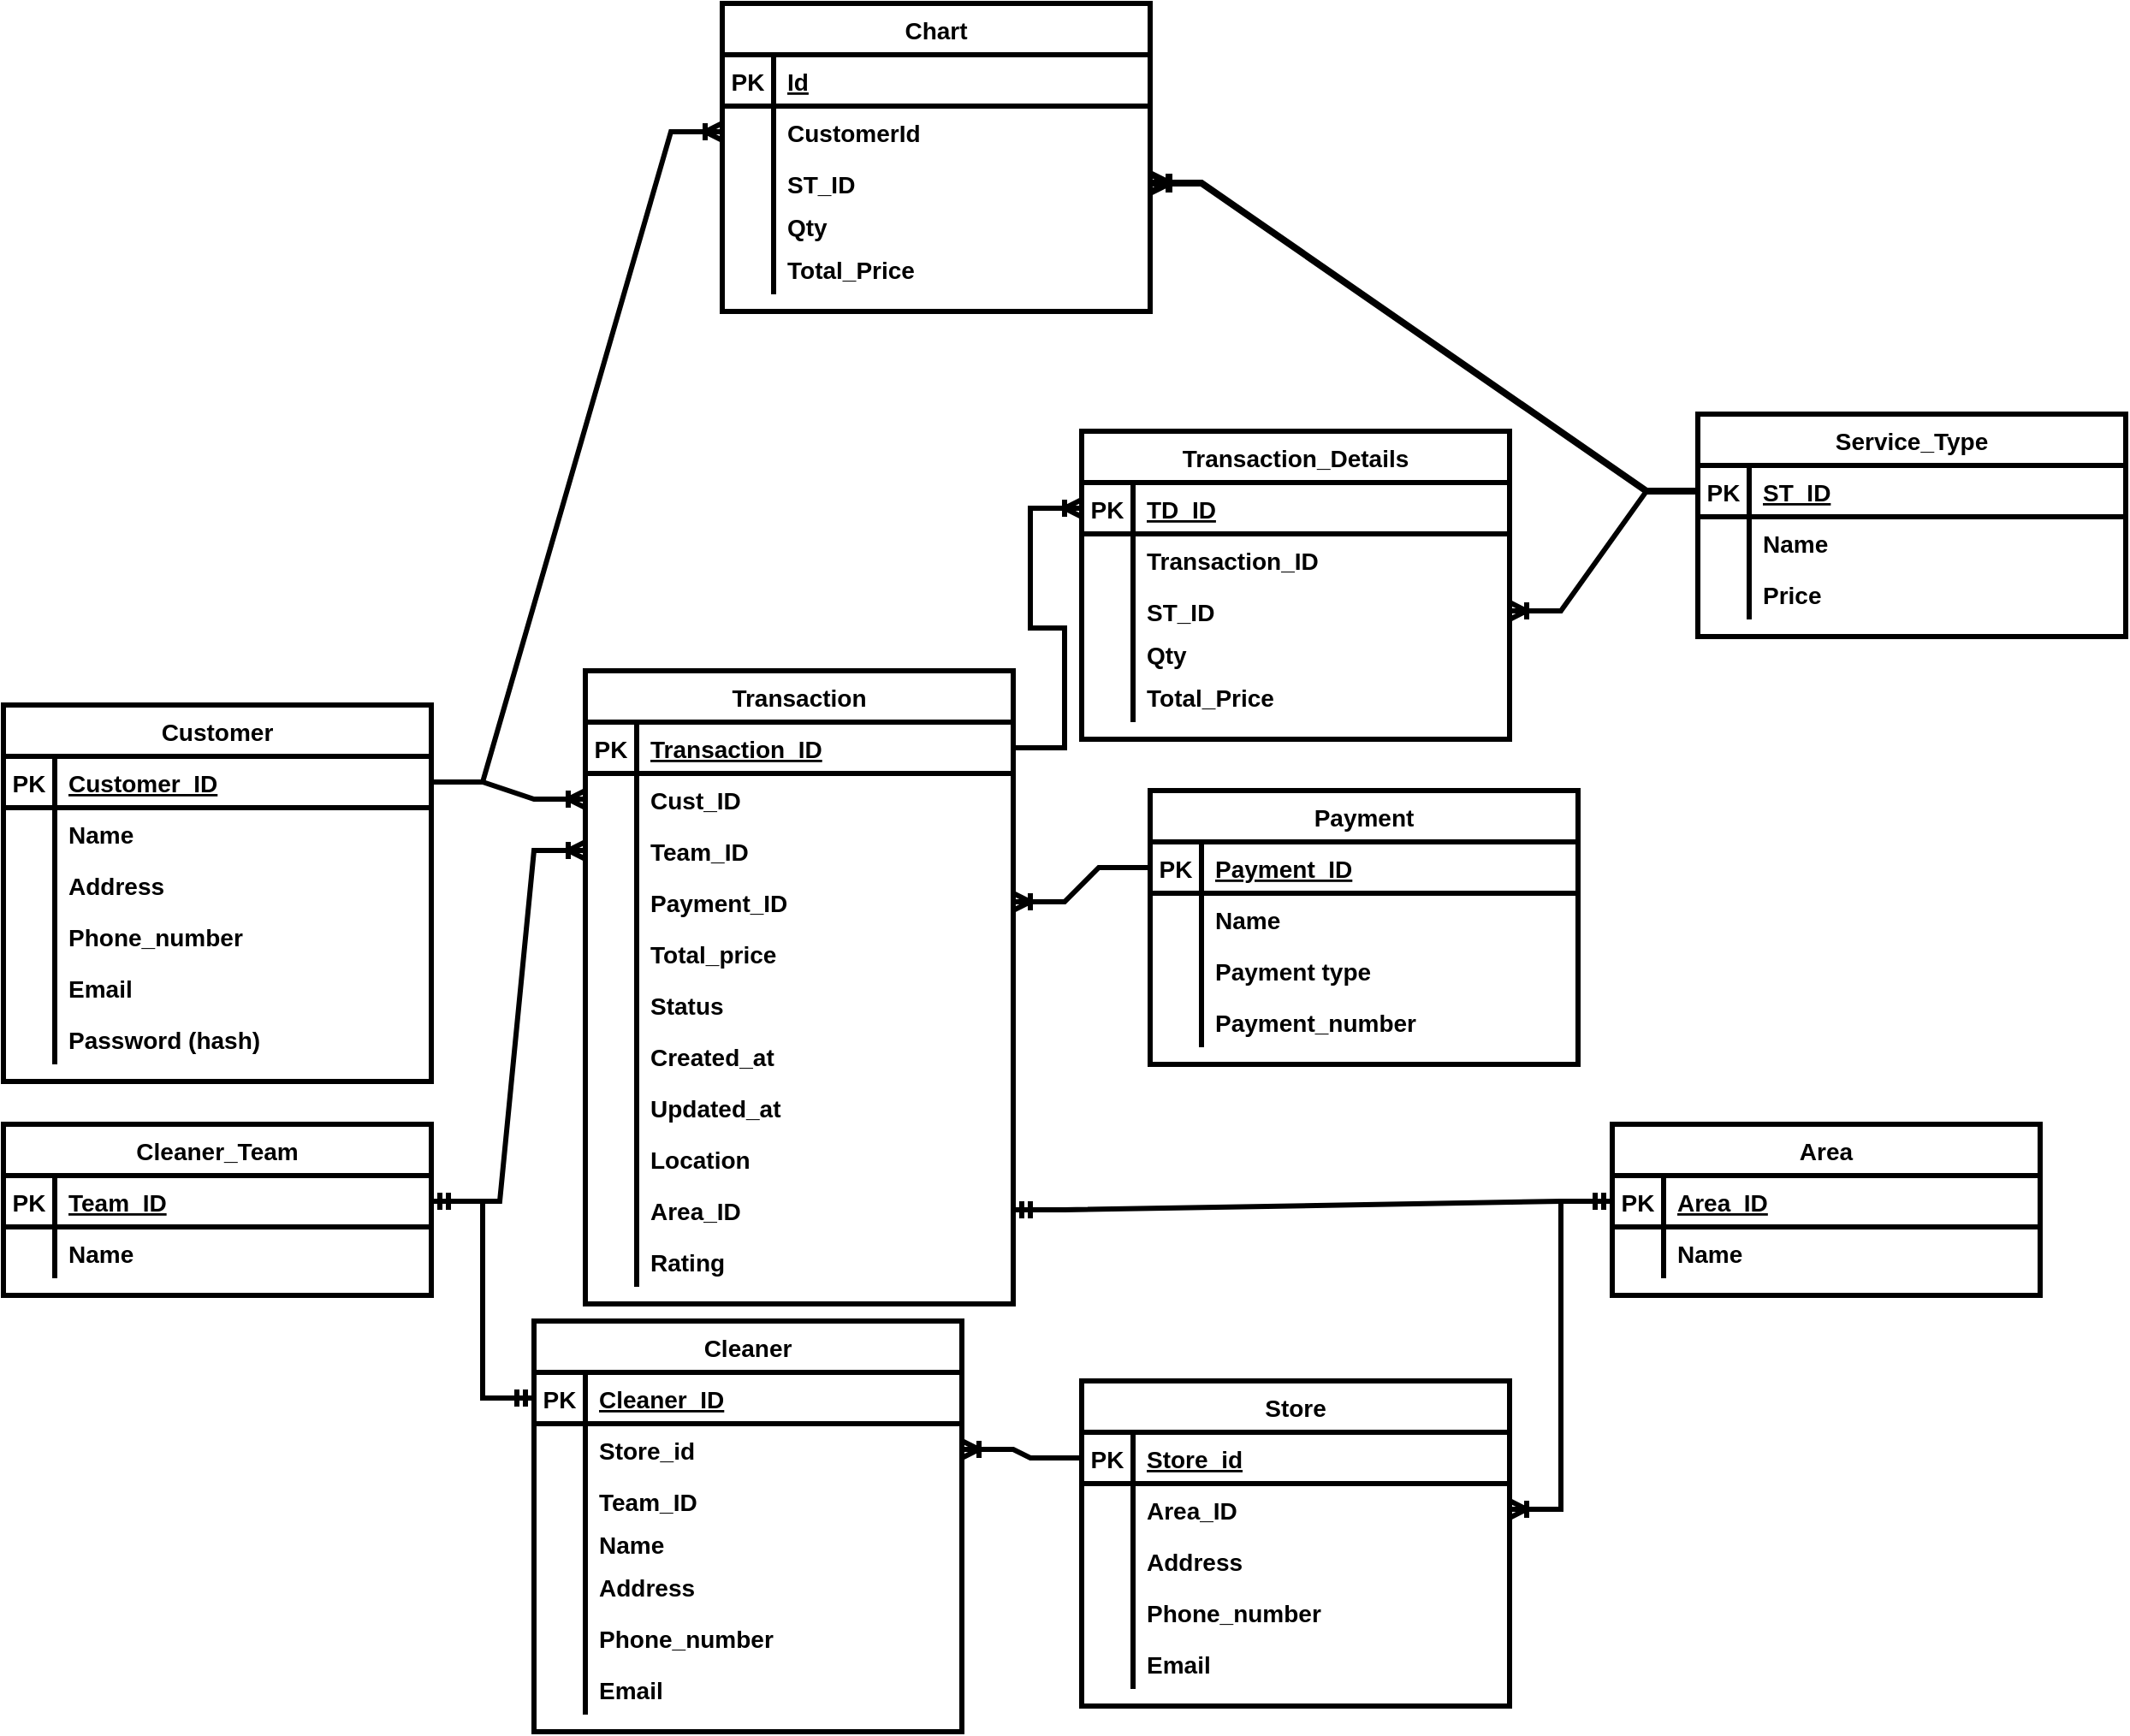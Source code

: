 <mxfile version="25.0.3" pages="2">
  <diagram name="Page-1" id="9f46799a-70d6-7492-0946-bef42562c5a5">
    <mxGraphModel dx="624" dy="2117" grid="1" gridSize="10" guides="1" tooltips="1" connect="1" arrows="1" fold="1" page="1" pageScale="1" pageWidth="1100" pageHeight="850" background="none" math="0" shadow="0">
      <root>
        <mxCell id="0" />
        <mxCell id="1" parent="0" />
        <mxCell id="kcFixQWV20ljjHYnLF2l-1" value="Payment" style="shape=table;startSize=30;container=1;collapsible=1;childLayout=tableLayout;fixedRows=1;rowLines=0;fontStyle=1;align=center;resizeLast=1;strokeWidth=3;fontSize=14;" vertex="1" parent="1">
          <mxGeometry x="690" y="110" width="250" height="160" as="geometry" />
        </mxCell>
        <mxCell id="kcFixQWV20ljjHYnLF2l-2" value="" style="shape=partialRectangle;collapsible=0;dropTarget=0;pointerEvents=0;fillColor=none;points=[[0,0.5],[1,0.5]];portConstraint=eastwest;top=0;left=0;right=0;bottom=1;strokeWidth=3;fontSize=14;fontStyle=1" vertex="1" parent="kcFixQWV20ljjHYnLF2l-1">
          <mxGeometry y="30" width="250" height="30" as="geometry" />
        </mxCell>
        <mxCell id="kcFixQWV20ljjHYnLF2l-3" value="PK" style="shape=partialRectangle;overflow=hidden;connectable=0;fillColor=none;top=0;left=0;bottom=0;right=0;fontStyle=1;strokeWidth=3;fontSize=14;" vertex="1" parent="kcFixQWV20ljjHYnLF2l-2">
          <mxGeometry width="30" height="30" as="geometry">
            <mxRectangle width="30" height="30" as="alternateBounds" />
          </mxGeometry>
        </mxCell>
        <mxCell id="kcFixQWV20ljjHYnLF2l-4" value="Payment_ID" style="shape=partialRectangle;overflow=hidden;connectable=0;fillColor=none;top=0;left=0;bottom=0;right=0;align=left;spacingLeft=6;fontStyle=5;strokeWidth=3;fontSize=14;" vertex="1" parent="kcFixQWV20ljjHYnLF2l-2">
          <mxGeometry x="30" width="220" height="30" as="geometry">
            <mxRectangle width="220" height="30" as="alternateBounds" />
          </mxGeometry>
        </mxCell>
        <mxCell id="kcFixQWV20ljjHYnLF2l-5" value="" style="shape=partialRectangle;collapsible=0;dropTarget=0;pointerEvents=0;fillColor=none;points=[[0,0.5],[1,0.5]];portConstraint=eastwest;top=0;left=0;right=0;bottom=0;strokeWidth=3;fontSize=14;fontStyle=1" vertex="1" parent="kcFixQWV20ljjHYnLF2l-1">
          <mxGeometry y="60" width="250" height="30" as="geometry" />
        </mxCell>
        <mxCell id="kcFixQWV20ljjHYnLF2l-6" value="" style="shape=partialRectangle;overflow=hidden;connectable=0;fillColor=none;top=0;left=0;bottom=0;right=0;strokeWidth=3;fontSize=14;fontStyle=1" vertex="1" parent="kcFixQWV20ljjHYnLF2l-5">
          <mxGeometry width="30" height="30" as="geometry">
            <mxRectangle width="30" height="30" as="alternateBounds" />
          </mxGeometry>
        </mxCell>
        <mxCell id="kcFixQWV20ljjHYnLF2l-7" value="Name" style="shape=partialRectangle;overflow=hidden;connectable=0;fillColor=none;top=0;left=0;bottom=0;right=0;align=left;spacingLeft=6;strokeWidth=3;fontSize=14;fontStyle=1" vertex="1" parent="kcFixQWV20ljjHYnLF2l-5">
          <mxGeometry x="30" width="220" height="30" as="geometry">
            <mxRectangle width="220" height="30" as="alternateBounds" />
          </mxGeometry>
        </mxCell>
        <mxCell id="kcFixQWV20ljjHYnLF2l-8" value="" style="shape=partialRectangle;collapsible=0;dropTarget=0;pointerEvents=0;fillColor=none;points=[[0,0.5],[1,0.5]];portConstraint=eastwest;top=0;left=0;right=0;bottom=0;strokeWidth=3;fontSize=14;fontStyle=1" vertex="1" parent="kcFixQWV20ljjHYnLF2l-1">
          <mxGeometry y="90" width="250" height="30" as="geometry" />
        </mxCell>
        <mxCell id="kcFixQWV20ljjHYnLF2l-9" value="" style="shape=partialRectangle;overflow=hidden;connectable=0;fillColor=none;top=0;left=0;bottom=0;right=0;strokeWidth=3;fontSize=14;fontStyle=1" vertex="1" parent="kcFixQWV20ljjHYnLF2l-8">
          <mxGeometry width="30" height="30" as="geometry">
            <mxRectangle width="30" height="30" as="alternateBounds" />
          </mxGeometry>
        </mxCell>
        <mxCell id="kcFixQWV20ljjHYnLF2l-10" value="Payment type" style="shape=partialRectangle;overflow=hidden;connectable=0;fillColor=none;top=0;left=0;bottom=0;right=0;align=left;spacingLeft=6;strokeWidth=3;fontSize=14;fontStyle=1" vertex="1" parent="kcFixQWV20ljjHYnLF2l-8">
          <mxGeometry x="30" width="220" height="30" as="geometry">
            <mxRectangle width="220" height="30" as="alternateBounds" />
          </mxGeometry>
        </mxCell>
        <mxCell id="kcFixQWV20ljjHYnLF2l-11" value="" style="shape=partialRectangle;collapsible=0;dropTarget=0;pointerEvents=0;fillColor=none;points=[[0,0.5],[1,0.5]];portConstraint=eastwest;top=0;left=0;right=0;bottom=0;strokeWidth=3;fontSize=14;fontStyle=1" vertex="1" parent="kcFixQWV20ljjHYnLF2l-1">
          <mxGeometry y="120" width="250" height="30" as="geometry" />
        </mxCell>
        <mxCell id="kcFixQWV20ljjHYnLF2l-12" value="" style="shape=partialRectangle;overflow=hidden;connectable=0;fillColor=none;top=0;left=0;bottom=0;right=0;strokeWidth=3;fontSize=14;fontStyle=1" vertex="1" parent="kcFixQWV20ljjHYnLF2l-11">
          <mxGeometry width="30" height="30" as="geometry">
            <mxRectangle width="30" height="30" as="alternateBounds" />
          </mxGeometry>
        </mxCell>
        <mxCell id="kcFixQWV20ljjHYnLF2l-13" value="Payment_number" style="shape=partialRectangle;overflow=hidden;connectable=0;fillColor=none;top=0;left=0;bottom=0;right=0;align=left;spacingLeft=6;strokeWidth=3;fontSize=14;fontStyle=1" vertex="1" parent="kcFixQWV20ljjHYnLF2l-11">
          <mxGeometry x="30" width="220" height="30" as="geometry">
            <mxRectangle width="220" height="30" as="alternateBounds" />
          </mxGeometry>
        </mxCell>
        <mxCell id="kcFixQWV20ljjHYnLF2l-14" value="Customer" style="shape=table;startSize=30;container=1;collapsible=1;childLayout=tableLayout;fixedRows=1;rowLines=0;fontStyle=1;align=center;resizeLast=1;strokeWidth=3;fontSize=14;" vertex="1" parent="1">
          <mxGeometry x="20" y="60" width="250" height="220" as="geometry" />
        </mxCell>
        <mxCell id="kcFixQWV20ljjHYnLF2l-15" value="" style="shape=partialRectangle;collapsible=0;dropTarget=0;pointerEvents=0;fillColor=none;points=[[0,0.5],[1,0.5]];portConstraint=eastwest;top=0;left=0;right=0;bottom=1;strokeWidth=3;fontSize=14;fontStyle=1" vertex="1" parent="kcFixQWV20ljjHYnLF2l-14">
          <mxGeometry y="30" width="250" height="30" as="geometry" />
        </mxCell>
        <mxCell id="kcFixQWV20ljjHYnLF2l-16" value="PK" style="shape=partialRectangle;overflow=hidden;connectable=0;fillColor=none;top=0;left=0;bottom=0;right=0;fontStyle=1;strokeWidth=3;fontSize=14;" vertex="1" parent="kcFixQWV20ljjHYnLF2l-15">
          <mxGeometry width="30" height="30" as="geometry">
            <mxRectangle width="30" height="30" as="alternateBounds" />
          </mxGeometry>
        </mxCell>
        <mxCell id="kcFixQWV20ljjHYnLF2l-17" value="Customer_ID" style="shape=partialRectangle;overflow=hidden;connectable=0;fillColor=none;top=0;left=0;bottom=0;right=0;align=left;spacingLeft=6;fontStyle=5;strokeWidth=3;fontSize=14;" vertex="1" parent="kcFixQWV20ljjHYnLF2l-15">
          <mxGeometry x="30" width="220" height="30" as="geometry">
            <mxRectangle width="220" height="30" as="alternateBounds" />
          </mxGeometry>
        </mxCell>
        <mxCell id="kcFixQWV20ljjHYnLF2l-18" value="" style="shape=partialRectangle;collapsible=0;dropTarget=0;pointerEvents=0;fillColor=none;points=[[0,0.5],[1,0.5]];portConstraint=eastwest;top=0;left=0;right=0;bottom=0;strokeWidth=3;fontSize=14;fontStyle=1" vertex="1" parent="kcFixQWV20ljjHYnLF2l-14">
          <mxGeometry y="60" width="250" height="30" as="geometry" />
        </mxCell>
        <mxCell id="kcFixQWV20ljjHYnLF2l-19" value="" style="shape=partialRectangle;overflow=hidden;connectable=0;fillColor=none;top=0;left=0;bottom=0;right=0;strokeWidth=3;fontSize=14;fontStyle=1" vertex="1" parent="kcFixQWV20ljjHYnLF2l-18">
          <mxGeometry width="30" height="30" as="geometry">
            <mxRectangle width="30" height="30" as="alternateBounds" />
          </mxGeometry>
        </mxCell>
        <mxCell id="kcFixQWV20ljjHYnLF2l-20" value="Name" style="shape=partialRectangle;overflow=hidden;connectable=0;fillColor=none;top=0;left=0;bottom=0;right=0;align=left;spacingLeft=6;strokeWidth=3;fontSize=14;fontStyle=1" vertex="1" parent="kcFixQWV20ljjHYnLF2l-18">
          <mxGeometry x="30" width="220" height="30" as="geometry">
            <mxRectangle width="220" height="30" as="alternateBounds" />
          </mxGeometry>
        </mxCell>
        <mxCell id="kcFixQWV20ljjHYnLF2l-21" value="" style="shape=partialRectangle;collapsible=0;dropTarget=0;pointerEvents=0;fillColor=none;points=[[0,0.5],[1,0.5]];portConstraint=eastwest;top=0;left=0;right=0;bottom=0;strokeWidth=3;fontSize=14;fontStyle=1" vertex="1" parent="kcFixQWV20ljjHYnLF2l-14">
          <mxGeometry y="90" width="250" height="30" as="geometry" />
        </mxCell>
        <mxCell id="kcFixQWV20ljjHYnLF2l-22" value="" style="shape=partialRectangle;overflow=hidden;connectable=0;fillColor=none;top=0;left=0;bottom=0;right=0;strokeWidth=3;fontSize=14;fontStyle=1" vertex="1" parent="kcFixQWV20ljjHYnLF2l-21">
          <mxGeometry width="30" height="30" as="geometry">
            <mxRectangle width="30" height="30" as="alternateBounds" />
          </mxGeometry>
        </mxCell>
        <mxCell id="kcFixQWV20ljjHYnLF2l-23" value="Address" style="shape=partialRectangle;overflow=hidden;connectable=0;fillColor=none;top=0;left=0;bottom=0;right=0;align=left;spacingLeft=6;strokeWidth=3;fontSize=14;fontStyle=1" vertex="1" parent="kcFixQWV20ljjHYnLF2l-21">
          <mxGeometry x="30" width="220" height="30" as="geometry">
            <mxRectangle width="220" height="30" as="alternateBounds" />
          </mxGeometry>
        </mxCell>
        <mxCell id="kcFixQWV20ljjHYnLF2l-24" value="" style="shape=partialRectangle;collapsible=0;dropTarget=0;pointerEvents=0;fillColor=none;points=[[0,0.5],[1,0.5]];portConstraint=eastwest;top=0;left=0;right=0;bottom=0;strokeWidth=3;fontSize=14;fontStyle=1" vertex="1" parent="kcFixQWV20ljjHYnLF2l-14">
          <mxGeometry y="120" width="250" height="30" as="geometry" />
        </mxCell>
        <mxCell id="kcFixQWV20ljjHYnLF2l-25" value="" style="shape=partialRectangle;overflow=hidden;connectable=0;fillColor=none;top=0;left=0;bottom=0;right=0;strokeWidth=3;fontSize=14;fontStyle=1" vertex="1" parent="kcFixQWV20ljjHYnLF2l-24">
          <mxGeometry width="30" height="30" as="geometry">
            <mxRectangle width="30" height="30" as="alternateBounds" />
          </mxGeometry>
        </mxCell>
        <mxCell id="kcFixQWV20ljjHYnLF2l-26" value="Phone_number" style="shape=partialRectangle;overflow=hidden;connectable=0;fillColor=none;top=0;left=0;bottom=0;right=0;align=left;spacingLeft=6;strokeWidth=3;fontSize=14;fontStyle=1" vertex="1" parent="kcFixQWV20ljjHYnLF2l-24">
          <mxGeometry x="30" width="220" height="30" as="geometry">
            <mxRectangle width="220" height="30" as="alternateBounds" />
          </mxGeometry>
        </mxCell>
        <mxCell id="kcFixQWV20ljjHYnLF2l-27" value="" style="shape=partialRectangle;collapsible=0;dropTarget=0;pointerEvents=0;fillColor=none;points=[[0,0.5],[1,0.5]];portConstraint=eastwest;top=0;left=0;right=0;bottom=0;strokeWidth=3;fontSize=14;fontStyle=1" vertex="1" parent="kcFixQWV20ljjHYnLF2l-14">
          <mxGeometry y="150" width="250" height="30" as="geometry" />
        </mxCell>
        <mxCell id="kcFixQWV20ljjHYnLF2l-28" value="" style="shape=partialRectangle;overflow=hidden;connectable=0;fillColor=none;top=0;left=0;bottom=0;right=0;strokeWidth=3;fontSize=14;fontStyle=1" vertex="1" parent="kcFixQWV20ljjHYnLF2l-27">
          <mxGeometry width="30" height="30" as="geometry">
            <mxRectangle width="30" height="30" as="alternateBounds" />
          </mxGeometry>
        </mxCell>
        <mxCell id="kcFixQWV20ljjHYnLF2l-29" value="Email" style="shape=partialRectangle;overflow=hidden;connectable=0;fillColor=none;top=0;left=0;bottom=0;right=0;align=left;spacingLeft=6;strokeWidth=3;fontSize=14;fontStyle=1" vertex="1" parent="kcFixQWV20ljjHYnLF2l-27">
          <mxGeometry x="30" width="220" height="30" as="geometry">
            <mxRectangle width="220" height="30" as="alternateBounds" />
          </mxGeometry>
        </mxCell>
        <mxCell id="kcFixQWV20ljjHYnLF2l-30" value="" style="shape=partialRectangle;collapsible=0;dropTarget=0;pointerEvents=0;fillColor=none;points=[[0,0.5],[1,0.5]];portConstraint=eastwest;top=0;left=0;right=0;bottom=0;strokeWidth=3;fontSize=14;fontStyle=1" vertex="1" parent="kcFixQWV20ljjHYnLF2l-14">
          <mxGeometry y="180" width="250" height="30" as="geometry" />
        </mxCell>
        <mxCell id="kcFixQWV20ljjHYnLF2l-31" value="" style="shape=partialRectangle;overflow=hidden;connectable=0;fillColor=none;top=0;left=0;bottom=0;right=0;strokeWidth=3;fontSize=14;fontStyle=1" vertex="1" parent="kcFixQWV20ljjHYnLF2l-30">
          <mxGeometry width="30" height="30" as="geometry">
            <mxRectangle width="30" height="30" as="alternateBounds" />
          </mxGeometry>
        </mxCell>
        <mxCell id="kcFixQWV20ljjHYnLF2l-32" value="Password (hash)" style="shape=partialRectangle;overflow=hidden;connectable=0;fillColor=none;top=0;left=0;bottom=0;right=0;align=left;spacingLeft=6;strokeWidth=3;fontSize=14;fontStyle=1" vertex="1" parent="kcFixQWV20ljjHYnLF2l-30">
          <mxGeometry x="30" width="220" height="30" as="geometry">
            <mxRectangle width="220" height="30" as="alternateBounds" />
          </mxGeometry>
        </mxCell>
        <mxCell id="kcFixQWV20ljjHYnLF2l-33" value="Cleaner" style="shape=table;startSize=30;container=1;collapsible=1;childLayout=tableLayout;fixedRows=1;rowLines=0;fontStyle=1;align=center;resizeLast=1;strokeWidth=3;fontSize=14;" vertex="1" parent="1">
          <mxGeometry x="330" y="420" width="250" height="240" as="geometry" />
        </mxCell>
        <mxCell id="kcFixQWV20ljjHYnLF2l-34" value="" style="shape=partialRectangle;collapsible=0;dropTarget=0;pointerEvents=0;fillColor=none;points=[[0,0.5],[1,0.5]];portConstraint=eastwest;top=0;left=0;right=0;bottom=1;strokeWidth=3;fontSize=14;fontStyle=1" vertex="1" parent="kcFixQWV20ljjHYnLF2l-33">
          <mxGeometry y="30" width="250" height="30" as="geometry" />
        </mxCell>
        <mxCell id="kcFixQWV20ljjHYnLF2l-35" value="PK" style="shape=partialRectangle;overflow=hidden;connectable=0;fillColor=none;top=0;left=0;bottom=0;right=0;fontStyle=1;strokeWidth=3;fontSize=14;" vertex="1" parent="kcFixQWV20ljjHYnLF2l-34">
          <mxGeometry width="30" height="30" as="geometry">
            <mxRectangle width="30" height="30" as="alternateBounds" />
          </mxGeometry>
        </mxCell>
        <mxCell id="kcFixQWV20ljjHYnLF2l-36" value="Cleaner_ID" style="shape=partialRectangle;overflow=hidden;connectable=0;fillColor=none;top=0;left=0;bottom=0;right=0;align=left;spacingLeft=6;fontStyle=5;strokeWidth=3;fontSize=14;" vertex="1" parent="kcFixQWV20ljjHYnLF2l-34">
          <mxGeometry x="30" width="220" height="30" as="geometry">
            <mxRectangle width="220" height="30" as="alternateBounds" />
          </mxGeometry>
        </mxCell>
        <mxCell id="kcFixQWV20ljjHYnLF2l-37" value="" style="shape=partialRectangle;collapsible=0;dropTarget=0;pointerEvents=0;fillColor=none;points=[[0,0.5],[1,0.5]];portConstraint=eastwest;top=0;left=0;right=0;bottom=0;strokeWidth=3;fontSize=14;fontStyle=1" vertex="1" parent="kcFixQWV20ljjHYnLF2l-33">
          <mxGeometry y="60" width="250" height="30" as="geometry" />
        </mxCell>
        <mxCell id="kcFixQWV20ljjHYnLF2l-38" value="" style="shape=partialRectangle;overflow=hidden;connectable=0;fillColor=none;top=0;left=0;bottom=0;right=0;strokeWidth=3;fontSize=14;fontStyle=1" vertex="1" parent="kcFixQWV20ljjHYnLF2l-37">
          <mxGeometry width="30" height="30" as="geometry">
            <mxRectangle width="30" height="30" as="alternateBounds" />
          </mxGeometry>
        </mxCell>
        <mxCell id="kcFixQWV20ljjHYnLF2l-39" value="Store_id" style="shape=partialRectangle;overflow=hidden;connectable=0;fillColor=none;top=0;left=0;bottom=0;right=0;align=left;spacingLeft=6;strokeWidth=3;fontSize=14;fontStyle=1" vertex="1" parent="kcFixQWV20ljjHYnLF2l-37">
          <mxGeometry x="30" width="220" height="30" as="geometry">
            <mxRectangle width="220" height="30" as="alternateBounds" />
          </mxGeometry>
        </mxCell>
        <mxCell id="kcFixQWV20ljjHYnLF2l-40" value="" style="shape=partialRectangle;collapsible=0;dropTarget=0;pointerEvents=0;fillColor=none;points=[[0,0.5],[1,0.5]];portConstraint=eastwest;top=0;left=0;right=0;bottom=0;strokeWidth=3;fontSize=14;fontStyle=1" vertex="1" parent="kcFixQWV20ljjHYnLF2l-33">
          <mxGeometry y="90" width="250" height="30" as="geometry" />
        </mxCell>
        <mxCell id="kcFixQWV20ljjHYnLF2l-41" value="" style="shape=partialRectangle;overflow=hidden;connectable=0;fillColor=none;top=0;left=0;bottom=0;right=0;strokeWidth=3;fontSize=14;fontStyle=1" vertex="1" parent="kcFixQWV20ljjHYnLF2l-40">
          <mxGeometry width="30" height="30" as="geometry">
            <mxRectangle width="30" height="30" as="alternateBounds" />
          </mxGeometry>
        </mxCell>
        <mxCell id="kcFixQWV20ljjHYnLF2l-42" value="Team_ID" style="shape=partialRectangle;overflow=hidden;connectable=0;fillColor=none;top=0;left=0;bottom=0;right=0;align=left;spacingLeft=6;strokeWidth=3;fontSize=14;fontStyle=1" vertex="1" parent="kcFixQWV20ljjHYnLF2l-40">
          <mxGeometry x="30" width="220" height="30" as="geometry">
            <mxRectangle width="220" height="30" as="alternateBounds" />
          </mxGeometry>
        </mxCell>
        <mxCell id="kcFixQWV20ljjHYnLF2l-43" value="" style="shape=partialRectangle;collapsible=0;dropTarget=0;pointerEvents=0;fillColor=none;points=[[0,0.5],[1,0.5]];portConstraint=eastwest;top=0;left=0;right=0;bottom=0;strokeWidth=3;fontSize=14;fontStyle=1" vertex="1" parent="kcFixQWV20ljjHYnLF2l-33">
          <mxGeometry y="120" width="250" height="20" as="geometry" />
        </mxCell>
        <mxCell id="kcFixQWV20ljjHYnLF2l-44" value="" style="shape=partialRectangle;overflow=hidden;connectable=0;fillColor=none;top=0;left=0;bottom=0;right=0;strokeWidth=3;fontSize=14;fontStyle=1" vertex="1" parent="kcFixQWV20ljjHYnLF2l-43">
          <mxGeometry width="30" height="20" as="geometry">
            <mxRectangle width="30" height="20" as="alternateBounds" />
          </mxGeometry>
        </mxCell>
        <mxCell id="kcFixQWV20ljjHYnLF2l-45" value="Name" style="shape=partialRectangle;overflow=hidden;connectable=0;fillColor=none;top=0;left=0;bottom=0;right=0;align=left;spacingLeft=6;strokeWidth=3;fontSize=14;fontStyle=1" vertex="1" parent="kcFixQWV20ljjHYnLF2l-43">
          <mxGeometry x="30" width="220" height="20" as="geometry">
            <mxRectangle width="220" height="20" as="alternateBounds" />
          </mxGeometry>
        </mxCell>
        <mxCell id="kcFixQWV20ljjHYnLF2l-46" value="" style="shape=partialRectangle;collapsible=0;dropTarget=0;pointerEvents=0;fillColor=none;points=[[0,0.5],[1,0.5]];portConstraint=eastwest;top=0;left=0;right=0;bottom=0;strokeWidth=3;fontSize=14;fontStyle=1" vertex="1" parent="kcFixQWV20ljjHYnLF2l-33">
          <mxGeometry y="140" width="250" height="30" as="geometry" />
        </mxCell>
        <mxCell id="kcFixQWV20ljjHYnLF2l-47" value="" style="shape=partialRectangle;overflow=hidden;connectable=0;fillColor=none;top=0;left=0;bottom=0;right=0;strokeWidth=3;fontSize=14;fontStyle=1" vertex="1" parent="kcFixQWV20ljjHYnLF2l-46">
          <mxGeometry width="30" height="30" as="geometry">
            <mxRectangle width="30" height="30" as="alternateBounds" />
          </mxGeometry>
        </mxCell>
        <mxCell id="kcFixQWV20ljjHYnLF2l-48" value="Address" style="shape=partialRectangle;overflow=hidden;connectable=0;fillColor=none;top=0;left=0;bottom=0;right=0;align=left;spacingLeft=6;strokeWidth=3;fontSize=14;fontStyle=1" vertex="1" parent="kcFixQWV20ljjHYnLF2l-46">
          <mxGeometry x="30" width="220" height="30" as="geometry">
            <mxRectangle width="220" height="30" as="alternateBounds" />
          </mxGeometry>
        </mxCell>
        <mxCell id="kcFixQWV20ljjHYnLF2l-49" value="" style="shape=partialRectangle;collapsible=0;dropTarget=0;pointerEvents=0;fillColor=none;points=[[0,0.5],[1,0.5]];portConstraint=eastwest;top=0;left=0;right=0;bottom=0;strokeWidth=3;fontSize=14;fontStyle=1" vertex="1" parent="kcFixQWV20ljjHYnLF2l-33">
          <mxGeometry y="170" width="250" height="30" as="geometry" />
        </mxCell>
        <mxCell id="kcFixQWV20ljjHYnLF2l-50" value="" style="shape=partialRectangle;overflow=hidden;connectable=0;fillColor=none;top=0;left=0;bottom=0;right=0;strokeWidth=3;fontSize=14;fontStyle=1" vertex="1" parent="kcFixQWV20ljjHYnLF2l-49">
          <mxGeometry width="30" height="30" as="geometry">
            <mxRectangle width="30" height="30" as="alternateBounds" />
          </mxGeometry>
        </mxCell>
        <mxCell id="kcFixQWV20ljjHYnLF2l-51" value="Phone_number" style="shape=partialRectangle;overflow=hidden;connectable=0;fillColor=none;top=0;left=0;bottom=0;right=0;align=left;spacingLeft=6;strokeWidth=3;fontSize=14;fontStyle=1" vertex="1" parent="kcFixQWV20ljjHYnLF2l-49">
          <mxGeometry x="30" width="220" height="30" as="geometry">
            <mxRectangle width="220" height="30" as="alternateBounds" />
          </mxGeometry>
        </mxCell>
        <mxCell id="kcFixQWV20ljjHYnLF2l-52" value="" style="shape=partialRectangle;collapsible=0;dropTarget=0;pointerEvents=0;fillColor=none;points=[[0,0.5],[1,0.5]];portConstraint=eastwest;top=0;left=0;right=0;bottom=0;strokeWidth=3;fontSize=14;fontStyle=1" vertex="1" parent="kcFixQWV20ljjHYnLF2l-33">
          <mxGeometry y="200" width="250" height="30" as="geometry" />
        </mxCell>
        <mxCell id="kcFixQWV20ljjHYnLF2l-53" value="" style="shape=partialRectangle;overflow=hidden;connectable=0;fillColor=none;top=0;left=0;bottom=0;right=0;strokeWidth=3;fontSize=14;fontStyle=1" vertex="1" parent="kcFixQWV20ljjHYnLF2l-52">
          <mxGeometry width="30" height="30" as="geometry">
            <mxRectangle width="30" height="30" as="alternateBounds" />
          </mxGeometry>
        </mxCell>
        <mxCell id="kcFixQWV20ljjHYnLF2l-54" value="Email" style="shape=partialRectangle;overflow=hidden;connectable=0;fillColor=none;top=0;left=0;bottom=0;right=0;align=left;spacingLeft=6;strokeWidth=3;fontSize=14;fontStyle=1" vertex="1" parent="kcFixQWV20ljjHYnLF2l-52">
          <mxGeometry x="30" width="220" height="30" as="geometry">
            <mxRectangle width="220" height="30" as="alternateBounds" />
          </mxGeometry>
        </mxCell>
        <mxCell id="kcFixQWV20ljjHYnLF2l-55" value="Transaction_Details" style="shape=table;startSize=30;container=1;collapsible=1;childLayout=tableLayout;fixedRows=1;rowLines=0;fontStyle=1;align=center;resizeLast=1;strokeWidth=3;fontSize=14;" vertex="1" parent="1">
          <mxGeometry x="650" y="-100" width="250" height="180" as="geometry" />
        </mxCell>
        <mxCell id="kcFixQWV20ljjHYnLF2l-56" value="" style="shape=partialRectangle;collapsible=0;dropTarget=0;pointerEvents=0;fillColor=none;points=[[0,0.5],[1,0.5]];portConstraint=eastwest;top=0;left=0;right=0;bottom=1;strokeWidth=3;fontSize=14;fontStyle=1" vertex="1" parent="kcFixQWV20ljjHYnLF2l-55">
          <mxGeometry y="30" width="250" height="30" as="geometry" />
        </mxCell>
        <mxCell id="kcFixQWV20ljjHYnLF2l-57" value="PK" style="shape=partialRectangle;overflow=hidden;connectable=0;fillColor=none;top=0;left=0;bottom=0;right=0;fontStyle=1;strokeWidth=3;fontSize=14;" vertex="1" parent="kcFixQWV20ljjHYnLF2l-56">
          <mxGeometry width="30" height="30" as="geometry">
            <mxRectangle width="30" height="30" as="alternateBounds" />
          </mxGeometry>
        </mxCell>
        <mxCell id="kcFixQWV20ljjHYnLF2l-58" value="TD_ID" style="shape=partialRectangle;overflow=hidden;connectable=0;fillColor=none;top=0;left=0;bottom=0;right=0;align=left;spacingLeft=6;fontStyle=5;strokeWidth=3;fontSize=14;" vertex="1" parent="kcFixQWV20ljjHYnLF2l-56">
          <mxGeometry x="30" width="220" height="30" as="geometry">
            <mxRectangle width="220" height="30" as="alternateBounds" />
          </mxGeometry>
        </mxCell>
        <mxCell id="kcFixQWV20ljjHYnLF2l-59" value="" style="shape=partialRectangle;collapsible=0;dropTarget=0;pointerEvents=0;fillColor=none;points=[[0,0.5],[1,0.5]];portConstraint=eastwest;top=0;left=0;right=0;bottom=0;strokeWidth=3;fontSize=14;fontStyle=1" vertex="1" parent="kcFixQWV20ljjHYnLF2l-55">
          <mxGeometry y="60" width="250" height="30" as="geometry" />
        </mxCell>
        <mxCell id="kcFixQWV20ljjHYnLF2l-60" value="" style="shape=partialRectangle;overflow=hidden;connectable=0;fillColor=none;top=0;left=0;bottom=0;right=0;strokeWidth=3;fontSize=14;fontStyle=1" vertex="1" parent="kcFixQWV20ljjHYnLF2l-59">
          <mxGeometry width="30" height="30" as="geometry">
            <mxRectangle width="30" height="30" as="alternateBounds" />
          </mxGeometry>
        </mxCell>
        <mxCell id="kcFixQWV20ljjHYnLF2l-61" value="Transaction_ID" style="shape=partialRectangle;overflow=hidden;connectable=0;fillColor=none;top=0;left=0;bottom=0;right=0;align=left;spacingLeft=6;strokeWidth=3;fontSize=14;fontStyle=1" vertex="1" parent="kcFixQWV20ljjHYnLF2l-59">
          <mxGeometry x="30" width="220" height="30" as="geometry">
            <mxRectangle width="220" height="30" as="alternateBounds" />
          </mxGeometry>
        </mxCell>
        <mxCell id="kcFixQWV20ljjHYnLF2l-62" value="" style="shape=partialRectangle;collapsible=0;dropTarget=0;pointerEvents=0;fillColor=none;points=[[0,0.5],[1,0.5]];portConstraint=eastwest;top=0;left=0;right=0;bottom=0;strokeWidth=3;fontSize=14;fontStyle=1" vertex="1" parent="kcFixQWV20ljjHYnLF2l-55">
          <mxGeometry y="90" width="250" height="30" as="geometry" />
        </mxCell>
        <mxCell id="kcFixQWV20ljjHYnLF2l-63" value="" style="shape=partialRectangle;overflow=hidden;connectable=0;fillColor=none;top=0;left=0;bottom=0;right=0;strokeWidth=3;fontSize=14;fontStyle=1" vertex="1" parent="kcFixQWV20ljjHYnLF2l-62">
          <mxGeometry width="30" height="30" as="geometry">
            <mxRectangle width="30" height="30" as="alternateBounds" />
          </mxGeometry>
        </mxCell>
        <mxCell id="kcFixQWV20ljjHYnLF2l-64" value="ST_ID" style="shape=partialRectangle;overflow=hidden;connectable=0;fillColor=none;top=0;left=0;bottom=0;right=0;align=left;spacingLeft=6;strokeWidth=3;fontSize=14;fontStyle=1" vertex="1" parent="kcFixQWV20ljjHYnLF2l-62">
          <mxGeometry x="30" width="220" height="30" as="geometry">
            <mxRectangle width="220" height="30" as="alternateBounds" />
          </mxGeometry>
        </mxCell>
        <mxCell id="kcFixQWV20ljjHYnLF2l-65" value="" style="shape=partialRectangle;collapsible=0;dropTarget=0;pointerEvents=0;fillColor=none;points=[[0,0.5],[1,0.5]];portConstraint=eastwest;top=0;left=0;right=0;bottom=0;strokeWidth=3;fontSize=14;fontStyle=1" vertex="1" parent="kcFixQWV20ljjHYnLF2l-55">
          <mxGeometry y="120" width="250" height="20" as="geometry" />
        </mxCell>
        <mxCell id="kcFixQWV20ljjHYnLF2l-66" value="" style="shape=partialRectangle;overflow=hidden;connectable=0;fillColor=none;top=0;left=0;bottom=0;right=0;strokeWidth=3;fontSize=14;fontStyle=1" vertex="1" parent="kcFixQWV20ljjHYnLF2l-65">
          <mxGeometry width="30" height="20" as="geometry">
            <mxRectangle width="30" height="20" as="alternateBounds" />
          </mxGeometry>
        </mxCell>
        <mxCell id="kcFixQWV20ljjHYnLF2l-67" value="Qty" style="shape=partialRectangle;overflow=hidden;connectable=0;fillColor=none;top=0;left=0;bottom=0;right=0;align=left;spacingLeft=6;strokeWidth=3;fontSize=14;fontStyle=1" vertex="1" parent="kcFixQWV20ljjHYnLF2l-65">
          <mxGeometry x="30" width="220" height="20" as="geometry">
            <mxRectangle width="220" height="20" as="alternateBounds" />
          </mxGeometry>
        </mxCell>
        <mxCell id="kcFixQWV20ljjHYnLF2l-68" value="" style="shape=partialRectangle;collapsible=0;dropTarget=0;pointerEvents=0;fillColor=none;points=[[0,0.5],[1,0.5]];portConstraint=eastwest;top=0;left=0;right=0;bottom=0;strokeWidth=3;fontSize=14;fontStyle=1" vertex="1" parent="kcFixQWV20ljjHYnLF2l-55">
          <mxGeometry y="140" width="250" height="30" as="geometry" />
        </mxCell>
        <mxCell id="kcFixQWV20ljjHYnLF2l-69" value="" style="shape=partialRectangle;overflow=hidden;connectable=0;fillColor=none;top=0;left=0;bottom=0;right=0;strokeWidth=3;fontSize=14;fontStyle=1" vertex="1" parent="kcFixQWV20ljjHYnLF2l-68">
          <mxGeometry width="30" height="30" as="geometry">
            <mxRectangle width="30" height="30" as="alternateBounds" />
          </mxGeometry>
        </mxCell>
        <mxCell id="kcFixQWV20ljjHYnLF2l-70" value="Total_Price" style="shape=partialRectangle;overflow=hidden;connectable=0;fillColor=none;top=0;left=0;bottom=0;right=0;align=left;spacingLeft=6;strokeWidth=3;fontSize=14;fontStyle=1" vertex="1" parent="kcFixQWV20ljjHYnLF2l-68">
          <mxGeometry x="30" width="220" height="30" as="geometry">
            <mxRectangle width="220" height="30" as="alternateBounds" />
          </mxGeometry>
        </mxCell>
        <mxCell id="kcFixQWV20ljjHYnLF2l-71" value="Service_Type" style="shape=table;startSize=30;container=1;collapsible=1;childLayout=tableLayout;fixedRows=1;rowLines=0;fontStyle=1;align=center;resizeLast=1;strokeWidth=3;fontSize=14;" vertex="1" parent="1">
          <mxGeometry x="1010" y="-110" width="250" height="130" as="geometry" />
        </mxCell>
        <mxCell id="kcFixQWV20ljjHYnLF2l-72" value="" style="shape=partialRectangle;collapsible=0;dropTarget=0;pointerEvents=0;fillColor=none;points=[[0,0.5],[1,0.5]];portConstraint=eastwest;top=0;left=0;right=0;bottom=1;strokeWidth=3;fontSize=14;fontStyle=1" vertex="1" parent="kcFixQWV20ljjHYnLF2l-71">
          <mxGeometry y="30" width="250" height="30" as="geometry" />
        </mxCell>
        <mxCell id="kcFixQWV20ljjHYnLF2l-73" value="PK" style="shape=partialRectangle;overflow=hidden;connectable=0;fillColor=none;top=0;left=0;bottom=0;right=0;fontStyle=1;strokeWidth=3;fontSize=14;" vertex="1" parent="kcFixQWV20ljjHYnLF2l-72">
          <mxGeometry width="30" height="30" as="geometry">
            <mxRectangle width="30" height="30" as="alternateBounds" />
          </mxGeometry>
        </mxCell>
        <mxCell id="kcFixQWV20ljjHYnLF2l-74" value="ST_ID" style="shape=partialRectangle;overflow=hidden;connectable=0;fillColor=none;top=0;left=0;bottom=0;right=0;align=left;spacingLeft=6;fontStyle=5;strokeWidth=3;fontSize=14;" vertex="1" parent="kcFixQWV20ljjHYnLF2l-72">
          <mxGeometry x="30" width="220" height="30" as="geometry">
            <mxRectangle width="220" height="30" as="alternateBounds" />
          </mxGeometry>
        </mxCell>
        <mxCell id="kcFixQWV20ljjHYnLF2l-75" value="" style="shape=partialRectangle;collapsible=0;dropTarget=0;pointerEvents=0;fillColor=none;points=[[0,0.5],[1,0.5]];portConstraint=eastwest;top=0;left=0;right=0;bottom=0;strokeWidth=3;fontSize=14;fontStyle=1" vertex="1" parent="kcFixQWV20ljjHYnLF2l-71">
          <mxGeometry y="60" width="250" height="30" as="geometry" />
        </mxCell>
        <mxCell id="kcFixQWV20ljjHYnLF2l-76" value="" style="shape=partialRectangle;overflow=hidden;connectable=0;fillColor=none;top=0;left=0;bottom=0;right=0;strokeWidth=3;fontSize=14;fontStyle=1" vertex="1" parent="kcFixQWV20ljjHYnLF2l-75">
          <mxGeometry width="30" height="30" as="geometry">
            <mxRectangle width="30" height="30" as="alternateBounds" />
          </mxGeometry>
        </mxCell>
        <mxCell id="kcFixQWV20ljjHYnLF2l-77" value="Name" style="shape=partialRectangle;overflow=hidden;connectable=0;fillColor=none;top=0;left=0;bottom=0;right=0;align=left;spacingLeft=6;strokeWidth=3;fontSize=14;fontStyle=1" vertex="1" parent="kcFixQWV20ljjHYnLF2l-75">
          <mxGeometry x="30" width="220" height="30" as="geometry">
            <mxRectangle width="220" height="30" as="alternateBounds" />
          </mxGeometry>
        </mxCell>
        <mxCell id="kcFixQWV20ljjHYnLF2l-78" value="" style="shape=partialRectangle;collapsible=0;dropTarget=0;pointerEvents=0;fillColor=none;points=[[0,0.5],[1,0.5]];portConstraint=eastwest;top=0;left=0;right=0;bottom=0;strokeWidth=3;fontSize=14;fontStyle=1" vertex="1" parent="kcFixQWV20ljjHYnLF2l-71">
          <mxGeometry y="90" width="250" height="30" as="geometry" />
        </mxCell>
        <mxCell id="kcFixQWV20ljjHYnLF2l-79" value="" style="shape=partialRectangle;overflow=hidden;connectable=0;fillColor=none;top=0;left=0;bottom=0;right=0;strokeWidth=3;fontSize=14;fontStyle=1" vertex="1" parent="kcFixQWV20ljjHYnLF2l-78">
          <mxGeometry width="30" height="30" as="geometry">
            <mxRectangle width="30" height="30" as="alternateBounds" />
          </mxGeometry>
        </mxCell>
        <mxCell id="kcFixQWV20ljjHYnLF2l-80" value="Price" style="shape=partialRectangle;overflow=hidden;connectable=0;fillColor=none;top=0;left=0;bottom=0;right=0;align=left;spacingLeft=6;strokeWidth=3;fontSize=14;fontStyle=1" vertex="1" parent="kcFixQWV20ljjHYnLF2l-78">
          <mxGeometry x="30" width="220" height="30" as="geometry">
            <mxRectangle width="220" height="30" as="alternateBounds" />
          </mxGeometry>
        </mxCell>
        <mxCell id="kcFixQWV20ljjHYnLF2l-81" value="Area" style="shape=table;startSize=30;container=1;collapsible=1;childLayout=tableLayout;fixedRows=1;rowLines=0;fontStyle=1;align=center;resizeLast=1;strokeWidth=3;fontSize=14;" vertex="1" parent="1">
          <mxGeometry x="960" y="305" width="250" height="100" as="geometry" />
        </mxCell>
        <mxCell id="kcFixQWV20ljjHYnLF2l-82" value="" style="shape=partialRectangle;collapsible=0;dropTarget=0;pointerEvents=0;fillColor=none;points=[[0,0.5],[1,0.5]];portConstraint=eastwest;top=0;left=0;right=0;bottom=1;strokeWidth=3;fontSize=14;fontStyle=1" vertex="1" parent="kcFixQWV20ljjHYnLF2l-81">
          <mxGeometry y="30" width="250" height="30" as="geometry" />
        </mxCell>
        <mxCell id="kcFixQWV20ljjHYnLF2l-83" value="PK" style="shape=partialRectangle;overflow=hidden;connectable=0;fillColor=none;top=0;left=0;bottom=0;right=0;fontStyle=1;strokeWidth=3;fontSize=14;" vertex="1" parent="kcFixQWV20ljjHYnLF2l-82">
          <mxGeometry width="30" height="30" as="geometry">
            <mxRectangle width="30" height="30" as="alternateBounds" />
          </mxGeometry>
        </mxCell>
        <mxCell id="kcFixQWV20ljjHYnLF2l-84" value="Area_ID" style="shape=partialRectangle;overflow=hidden;connectable=0;fillColor=none;top=0;left=0;bottom=0;right=0;align=left;spacingLeft=6;fontStyle=5;strokeWidth=3;fontSize=14;" vertex="1" parent="kcFixQWV20ljjHYnLF2l-82">
          <mxGeometry x="30" width="220" height="30" as="geometry">
            <mxRectangle width="220" height="30" as="alternateBounds" />
          </mxGeometry>
        </mxCell>
        <mxCell id="kcFixQWV20ljjHYnLF2l-85" value="" style="shape=partialRectangle;collapsible=0;dropTarget=0;pointerEvents=0;fillColor=none;points=[[0,0.5],[1,0.5]];portConstraint=eastwest;top=0;left=0;right=0;bottom=0;strokeWidth=3;fontSize=14;fontStyle=1" vertex="1" parent="kcFixQWV20ljjHYnLF2l-81">
          <mxGeometry y="60" width="250" height="30" as="geometry" />
        </mxCell>
        <mxCell id="kcFixQWV20ljjHYnLF2l-86" value="" style="shape=partialRectangle;overflow=hidden;connectable=0;fillColor=none;top=0;left=0;bottom=0;right=0;strokeWidth=3;fontSize=14;fontStyle=1" vertex="1" parent="kcFixQWV20ljjHYnLF2l-85">
          <mxGeometry width="30" height="30" as="geometry">
            <mxRectangle width="30" height="30" as="alternateBounds" />
          </mxGeometry>
        </mxCell>
        <mxCell id="kcFixQWV20ljjHYnLF2l-87" value="Name" style="shape=partialRectangle;overflow=hidden;connectable=0;fillColor=none;top=0;left=0;bottom=0;right=0;align=left;spacingLeft=6;strokeWidth=3;fontSize=14;fontStyle=1" vertex="1" parent="kcFixQWV20ljjHYnLF2l-85">
          <mxGeometry x="30" width="220" height="30" as="geometry">
            <mxRectangle width="220" height="30" as="alternateBounds" />
          </mxGeometry>
        </mxCell>
        <mxCell id="kcFixQWV20ljjHYnLF2l-88" value="Store" style="shape=table;startSize=30;container=1;collapsible=1;childLayout=tableLayout;fixedRows=1;rowLines=0;fontStyle=1;align=center;resizeLast=1;strokeWidth=3;fontSize=14;" vertex="1" parent="1">
          <mxGeometry x="650" y="455" width="250" height="190" as="geometry" />
        </mxCell>
        <mxCell id="kcFixQWV20ljjHYnLF2l-89" value="" style="shape=partialRectangle;collapsible=0;dropTarget=0;pointerEvents=0;fillColor=none;points=[[0,0.5],[1,0.5]];portConstraint=eastwest;top=0;left=0;right=0;bottom=1;strokeWidth=3;fontSize=14;fontStyle=1" vertex="1" parent="kcFixQWV20ljjHYnLF2l-88">
          <mxGeometry y="30" width="250" height="30" as="geometry" />
        </mxCell>
        <mxCell id="kcFixQWV20ljjHYnLF2l-90" value="PK" style="shape=partialRectangle;overflow=hidden;connectable=0;fillColor=none;top=0;left=0;bottom=0;right=0;fontStyle=1;strokeWidth=3;fontSize=14;" vertex="1" parent="kcFixQWV20ljjHYnLF2l-89">
          <mxGeometry width="30" height="30" as="geometry">
            <mxRectangle width="30" height="30" as="alternateBounds" />
          </mxGeometry>
        </mxCell>
        <mxCell id="kcFixQWV20ljjHYnLF2l-91" value="Store_id" style="shape=partialRectangle;overflow=hidden;connectable=0;fillColor=none;top=0;left=0;bottom=0;right=0;align=left;spacingLeft=6;fontStyle=5;strokeWidth=3;fontSize=14;" vertex="1" parent="kcFixQWV20ljjHYnLF2l-89">
          <mxGeometry x="30" width="220" height="30" as="geometry">
            <mxRectangle width="220" height="30" as="alternateBounds" />
          </mxGeometry>
        </mxCell>
        <mxCell id="kcFixQWV20ljjHYnLF2l-92" value="" style="shape=partialRectangle;collapsible=0;dropTarget=0;pointerEvents=0;fillColor=none;points=[[0,0.5],[1,0.5]];portConstraint=eastwest;top=0;left=0;right=0;bottom=0;strokeWidth=3;fontSize=14;fontStyle=1" vertex="1" parent="kcFixQWV20ljjHYnLF2l-88">
          <mxGeometry y="60" width="250" height="30" as="geometry" />
        </mxCell>
        <mxCell id="kcFixQWV20ljjHYnLF2l-93" value="" style="shape=partialRectangle;overflow=hidden;connectable=0;fillColor=none;top=0;left=0;bottom=0;right=0;strokeWidth=3;fontSize=14;fontStyle=1" vertex="1" parent="kcFixQWV20ljjHYnLF2l-92">
          <mxGeometry width="30" height="30" as="geometry">
            <mxRectangle width="30" height="30" as="alternateBounds" />
          </mxGeometry>
        </mxCell>
        <mxCell id="kcFixQWV20ljjHYnLF2l-94" value="Area_ID" style="shape=partialRectangle;overflow=hidden;connectable=0;fillColor=none;top=0;left=0;bottom=0;right=0;align=left;spacingLeft=6;strokeWidth=3;fontSize=14;fontStyle=1" vertex="1" parent="kcFixQWV20ljjHYnLF2l-92">
          <mxGeometry x="30" width="220" height="30" as="geometry">
            <mxRectangle width="220" height="30" as="alternateBounds" />
          </mxGeometry>
        </mxCell>
        <mxCell id="kcFixQWV20ljjHYnLF2l-95" value="" style="shape=partialRectangle;collapsible=0;dropTarget=0;pointerEvents=0;fillColor=none;points=[[0,0.5],[1,0.5]];portConstraint=eastwest;top=0;left=0;right=0;bottom=0;strokeWidth=3;fontSize=14;fontStyle=1" vertex="1" parent="kcFixQWV20ljjHYnLF2l-88">
          <mxGeometry y="90" width="250" height="30" as="geometry" />
        </mxCell>
        <mxCell id="kcFixQWV20ljjHYnLF2l-96" value="" style="shape=partialRectangle;overflow=hidden;connectable=0;fillColor=none;top=0;left=0;bottom=0;right=0;strokeWidth=3;fontSize=14;fontStyle=1" vertex="1" parent="kcFixQWV20ljjHYnLF2l-95">
          <mxGeometry width="30" height="30" as="geometry">
            <mxRectangle width="30" height="30" as="alternateBounds" />
          </mxGeometry>
        </mxCell>
        <mxCell id="kcFixQWV20ljjHYnLF2l-97" value="Address" style="shape=partialRectangle;overflow=hidden;connectable=0;fillColor=none;top=0;left=0;bottom=0;right=0;align=left;spacingLeft=6;strokeWidth=3;fontSize=14;fontStyle=1" vertex="1" parent="kcFixQWV20ljjHYnLF2l-95">
          <mxGeometry x="30" width="220" height="30" as="geometry">
            <mxRectangle width="220" height="30" as="alternateBounds" />
          </mxGeometry>
        </mxCell>
        <mxCell id="kcFixQWV20ljjHYnLF2l-98" value="" style="shape=partialRectangle;collapsible=0;dropTarget=0;pointerEvents=0;fillColor=none;points=[[0,0.5],[1,0.5]];portConstraint=eastwest;top=0;left=0;right=0;bottom=0;strokeWidth=3;fontSize=14;fontStyle=1" vertex="1" parent="kcFixQWV20ljjHYnLF2l-88">
          <mxGeometry y="120" width="250" height="30" as="geometry" />
        </mxCell>
        <mxCell id="kcFixQWV20ljjHYnLF2l-99" value="" style="shape=partialRectangle;overflow=hidden;connectable=0;fillColor=none;top=0;left=0;bottom=0;right=0;strokeWidth=3;fontSize=14;fontStyle=1" vertex="1" parent="kcFixQWV20ljjHYnLF2l-98">
          <mxGeometry width="30" height="30" as="geometry">
            <mxRectangle width="30" height="30" as="alternateBounds" />
          </mxGeometry>
        </mxCell>
        <mxCell id="kcFixQWV20ljjHYnLF2l-100" value="Phone_number" style="shape=partialRectangle;overflow=hidden;connectable=0;fillColor=none;top=0;left=0;bottom=0;right=0;align=left;spacingLeft=6;strokeWidth=3;fontSize=14;fontStyle=1" vertex="1" parent="kcFixQWV20ljjHYnLF2l-98">
          <mxGeometry x="30" width="220" height="30" as="geometry">
            <mxRectangle width="220" height="30" as="alternateBounds" />
          </mxGeometry>
        </mxCell>
        <mxCell id="kcFixQWV20ljjHYnLF2l-101" value="" style="shape=partialRectangle;collapsible=0;dropTarget=0;pointerEvents=0;fillColor=none;points=[[0,0.5],[1,0.5]];portConstraint=eastwest;top=0;left=0;right=0;bottom=0;strokeWidth=3;fontSize=14;fontStyle=1" vertex="1" parent="kcFixQWV20ljjHYnLF2l-88">
          <mxGeometry y="150" width="250" height="30" as="geometry" />
        </mxCell>
        <mxCell id="kcFixQWV20ljjHYnLF2l-102" value="" style="shape=partialRectangle;overflow=hidden;connectable=0;fillColor=none;top=0;left=0;bottom=0;right=0;strokeWidth=3;fontSize=14;fontStyle=1" vertex="1" parent="kcFixQWV20ljjHYnLF2l-101">
          <mxGeometry width="30" height="30" as="geometry">
            <mxRectangle width="30" height="30" as="alternateBounds" />
          </mxGeometry>
        </mxCell>
        <mxCell id="kcFixQWV20ljjHYnLF2l-103" value="Email" style="shape=partialRectangle;overflow=hidden;connectable=0;fillColor=none;top=0;left=0;bottom=0;right=0;align=left;spacingLeft=6;strokeWidth=3;fontSize=14;fontStyle=1" vertex="1" parent="kcFixQWV20ljjHYnLF2l-101">
          <mxGeometry x="30" width="220" height="30" as="geometry">
            <mxRectangle width="220" height="30" as="alternateBounds" />
          </mxGeometry>
        </mxCell>
        <mxCell id="kcFixQWV20ljjHYnLF2l-104" value="Cleaner_Team" style="shape=table;startSize=30;container=1;collapsible=1;childLayout=tableLayout;fixedRows=1;rowLines=0;fontStyle=1;align=center;resizeLast=1;strokeWidth=3;fontSize=14;" vertex="1" parent="1">
          <mxGeometry x="20" y="305" width="250" height="100" as="geometry" />
        </mxCell>
        <mxCell id="kcFixQWV20ljjHYnLF2l-105" value="" style="shape=partialRectangle;collapsible=0;dropTarget=0;pointerEvents=0;fillColor=none;points=[[0,0.5],[1,0.5]];portConstraint=eastwest;top=0;left=0;right=0;bottom=1;strokeWidth=3;fontSize=14;fontStyle=1" vertex="1" parent="kcFixQWV20ljjHYnLF2l-104">
          <mxGeometry y="30" width="250" height="30" as="geometry" />
        </mxCell>
        <mxCell id="kcFixQWV20ljjHYnLF2l-106" value="PK" style="shape=partialRectangle;overflow=hidden;connectable=0;fillColor=none;top=0;left=0;bottom=0;right=0;fontStyle=1;strokeWidth=3;fontSize=14;" vertex="1" parent="kcFixQWV20ljjHYnLF2l-105">
          <mxGeometry width="30" height="30" as="geometry">
            <mxRectangle width="30" height="30" as="alternateBounds" />
          </mxGeometry>
        </mxCell>
        <mxCell id="kcFixQWV20ljjHYnLF2l-107" value="Team_ID" style="shape=partialRectangle;overflow=hidden;connectable=0;fillColor=none;top=0;left=0;bottom=0;right=0;align=left;spacingLeft=6;fontStyle=5;strokeWidth=3;fontSize=14;" vertex="1" parent="kcFixQWV20ljjHYnLF2l-105">
          <mxGeometry x="30" width="220" height="30" as="geometry">
            <mxRectangle width="220" height="30" as="alternateBounds" />
          </mxGeometry>
        </mxCell>
        <mxCell id="kcFixQWV20ljjHYnLF2l-108" value="" style="shape=partialRectangle;collapsible=0;dropTarget=0;pointerEvents=0;fillColor=none;points=[[0,0.5],[1,0.5]];portConstraint=eastwest;top=0;left=0;right=0;bottom=0;strokeWidth=3;fontSize=14;fontStyle=1" vertex="1" parent="kcFixQWV20ljjHYnLF2l-104">
          <mxGeometry y="60" width="250" height="30" as="geometry" />
        </mxCell>
        <mxCell id="kcFixQWV20ljjHYnLF2l-109" value="" style="shape=partialRectangle;overflow=hidden;connectable=0;fillColor=none;top=0;left=0;bottom=0;right=0;strokeWidth=3;fontSize=14;fontStyle=1" vertex="1" parent="kcFixQWV20ljjHYnLF2l-108">
          <mxGeometry width="30" height="30" as="geometry">
            <mxRectangle width="30" height="30" as="alternateBounds" />
          </mxGeometry>
        </mxCell>
        <mxCell id="kcFixQWV20ljjHYnLF2l-110" value="Name" style="shape=partialRectangle;overflow=hidden;connectable=0;fillColor=none;top=0;left=0;bottom=0;right=0;align=left;spacingLeft=6;strokeWidth=3;fontSize=14;fontStyle=1" vertex="1" parent="kcFixQWV20ljjHYnLF2l-108">
          <mxGeometry x="30" width="220" height="30" as="geometry">
            <mxRectangle width="220" height="30" as="alternateBounds" />
          </mxGeometry>
        </mxCell>
        <mxCell id="kcFixQWV20ljjHYnLF2l-111" value="Transaction" style="shape=table;startSize=30;container=1;collapsible=1;childLayout=tableLayout;fixedRows=1;rowLines=0;fontStyle=1;align=center;resizeLast=1;strokeWidth=3;fontSize=14;" vertex="1" parent="1">
          <mxGeometry x="360" y="40" width="250" height="370" as="geometry" />
        </mxCell>
        <mxCell id="kcFixQWV20ljjHYnLF2l-112" value="" style="shape=partialRectangle;collapsible=0;dropTarget=0;pointerEvents=0;fillColor=none;points=[[0,0.5],[1,0.5]];portConstraint=eastwest;top=0;left=0;right=0;bottom=1;strokeWidth=3;fontSize=14;fontStyle=1" vertex="1" parent="kcFixQWV20ljjHYnLF2l-111">
          <mxGeometry y="30" width="250" height="30" as="geometry" />
        </mxCell>
        <mxCell id="kcFixQWV20ljjHYnLF2l-113" value="PK" style="shape=partialRectangle;overflow=hidden;connectable=0;fillColor=none;top=0;left=0;bottom=0;right=0;fontStyle=1;strokeWidth=3;fontSize=14;" vertex="1" parent="kcFixQWV20ljjHYnLF2l-112">
          <mxGeometry width="30" height="30" as="geometry">
            <mxRectangle width="30" height="30" as="alternateBounds" />
          </mxGeometry>
        </mxCell>
        <mxCell id="kcFixQWV20ljjHYnLF2l-114" value="Transaction_ID" style="shape=partialRectangle;overflow=hidden;connectable=0;fillColor=none;top=0;left=0;bottom=0;right=0;align=left;spacingLeft=6;fontStyle=5;strokeWidth=3;fontSize=14;" vertex="1" parent="kcFixQWV20ljjHYnLF2l-112">
          <mxGeometry x="30" width="220" height="30" as="geometry">
            <mxRectangle width="220" height="30" as="alternateBounds" />
          </mxGeometry>
        </mxCell>
        <mxCell id="kcFixQWV20ljjHYnLF2l-115" value="" style="shape=partialRectangle;collapsible=0;dropTarget=0;pointerEvents=0;fillColor=none;points=[[0,0.5],[1,0.5]];portConstraint=eastwest;top=0;left=0;right=0;bottom=0;strokeWidth=3;fontSize=14;fontStyle=1" vertex="1" parent="kcFixQWV20ljjHYnLF2l-111">
          <mxGeometry y="60" width="250" height="30" as="geometry" />
        </mxCell>
        <mxCell id="kcFixQWV20ljjHYnLF2l-116" value="" style="shape=partialRectangle;overflow=hidden;connectable=0;fillColor=none;top=0;left=0;bottom=0;right=0;strokeWidth=3;fontSize=14;fontStyle=1" vertex="1" parent="kcFixQWV20ljjHYnLF2l-115">
          <mxGeometry width="30" height="30" as="geometry">
            <mxRectangle width="30" height="30" as="alternateBounds" />
          </mxGeometry>
        </mxCell>
        <mxCell id="kcFixQWV20ljjHYnLF2l-117" value="Cust_ID" style="shape=partialRectangle;overflow=hidden;connectable=0;fillColor=none;top=0;left=0;bottom=0;right=0;align=left;spacingLeft=6;strokeWidth=3;fontSize=14;fontStyle=1" vertex="1" parent="kcFixQWV20ljjHYnLF2l-115">
          <mxGeometry x="30" width="220" height="30" as="geometry">
            <mxRectangle width="220" height="30" as="alternateBounds" />
          </mxGeometry>
        </mxCell>
        <mxCell id="kcFixQWV20ljjHYnLF2l-118" value="" style="shape=partialRectangle;collapsible=0;dropTarget=0;pointerEvents=0;fillColor=none;points=[[0,0.5],[1,0.5]];portConstraint=eastwest;top=0;left=0;right=0;bottom=0;strokeWidth=3;fontSize=14;fontStyle=1" vertex="1" parent="kcFixQWV20ljjHYnLF2l-111">
          <mxGeometry y="90" width="250" height="30" as="geometry" />
        </mxCell>
        <mxCell id="kcFixQWV20ljjHYnLF2l-119" value="" style="shape=partialRectangle;overflow=hidden;connectable=0;fillColor=none;top=0;left=0;bottom=0;right=0;strokeWidth=3;fontSize=14;fontStyle=1" vertex="1" parent="kcFixQWV20ljjHYnLF2l-118">
          <mxGeometry width="30" height="30" as="geometry">
            <mxRectangle width="30" height="30" as="alternateBounds" />
          </mxGeometry>
        </mxCell>
        <mxCell id="kcFixQWV20ljjHYnLF2l-120" value="Team_ID" style="shape=partialRectangle;overflow=hidden;connectable=0;fillColor=none;top=0;left=0;bottom=0;right=0;align=left;spacingLeft=6;strokeWidth=3;fontSize=14;fontStyle=1" vertex="1" parent="kcFixQWV20ljjHYnLF2l-118">
          <mxGeometry x="30" width="220" height="30" as="geometry">
            <mxRectangle width="220" height="30" as="alternateBounds" />
          </mxGeometry>
        </mxCell>
        <mxCell id="kcFixQWV20ljjHYnLF2l-121" value="" style="shape=partialRectangle;collapsible=0;dropTarget=0;pointerEvents=0;fillColor=none;points=[[0,0.5],[1,0.5]];portConstraint=eastwest;top=0;left=0;right=0;bottom=0;strokeWidth=3;fontSize=14;fontStyle=1" vertex="1" parent="kcFixQWV20ljjHYnLF2l-111">
          <mxGeometry y="120" width="250" height="30" as="geometry" />
        </mxCell>
        <mxCell id="kcFixQWV20ljjHYnLF2l-122" value="" style="shape=partialRectangle;overflow=hidden;connectable=0;fillColor=none;top=0;left=0;bottom=0;right=0;strokeWidth=3;fontSize=14;fontStyle=1" vertex="1" parent="kcFixQWV20ljjHYnLF2l-121">
          <mxGeometry width="30" height="30" as="geometry">
            <mxRectangle width="30" height="30" as="alternateBounds" />
          </mxGeometry>
        </mxCell>
        <mxCell id="kcFixQWV20ljjHYnLF2l-123" value="Payment_ID" style="shape=partialRectangle;overflow=hidden;connectable=0;fillColor=none;top=0;left=0;bottom=0;right=0;align=left;spacingLeft=6;strokeWidth=3;fontSize=14;fontStyle=1" vertex="1" parent="kcFixQWV20ljjHYnLF2l-121">
          <mxGeometry x="30" width="220" height="30" as="geometry">
            <mxRectangle width="220" height="30" as="alternateBounds" />
          </mxGeometry>
        </mxCell>
        <mxCell id="kcFixQWV20ljjHYnLF2l-124" value="" style="shape=partialRectangle;collapsible=0;dropTarget=0;pointerEvents=0;fillColor=none;points=[[0,0.5],[1,0.5]];portConstraint=eastwest;top=0;left=0;right=0;bottom=0;strokeWidth=3;fontSize=14;fontStyle=1" vertex="1" parent="kcFixQWV20ljjHYnLF2l-111">
          <mxGeometry y="150" width="250" height="30" as="geometry" />
        </mxCell>
        <mxCell id="kcFixQWV20ljjHYnLF2l-125" value="" style="shape=partialRectangle;overflow=hidden;connectable=0;fillColor=none;top=0;left=0;bottom=0;right=0;strokeWidth=3;fontSize=14;fontStyle=1" vertex="1" parent="kcFixQWV20ljjHYnLF2l-124">
          <mxGeometry width="30" height="30" as="geometry">
            <mxRectangle width="30" height="30" as="alternateBounds" />
          </mxGeometry>
        </mxCell>
        <mxCell id="kcFixQWV20ljjHYnLF2l-126" value="Total_price" style="shape=partialRectangle;overflow=hidden;connectable=0;fillColor=none;top=0;left=0;bottom=0;right=0;align=left;spacingLeft=6;strokeWidth=3;fontSize=14;fontStyle=1" vertex="1" parent="kcFixQWV20ljjHYnLF2l-124">
          <mxGeometry x="30" width="220" height="30" as="geometry">
            <mxRectangle width="220" height="30" as="alternateBounds" />
          </mxGeometry>
        </mxCell>
        <mxCell id="kcFixQWV20ljjHYnLF2l-127" value="" style="shape=partialRectangle;collapsible=0;dropTarget=0;pointerEvents=0;fillColor=none;points=[[0,0.5],[1,0.5]];portConstraint=eastwest;top=0;left=0;right=0;bottom=0;strokeWidth=3;fontSize=14;fontStyle=1" vertex="1" parent="kcFixQWV20ljjHYnLF2l-111">
          <mxGeometry y="180" width="250" height="30" as="geometry" />
        </mxCell>
        <mxCell id="kcFixQWV20ljjHYnLF2l-128" value="" style="shape=partialRectangle;overflow=hidden;connectable=0;fillColor=none;top=0;left=0;bottom=0;right=0;strokeWidth=3;fontSize=14;fontStyle=1" vertex="1" parent="kcFixQWV20ljjHYnLF2l-127">
          <mxGeometry width="30" height="30" as="geometry">
            <mxRectangle width="30" height="30" as="alternateBounds" />
          </mxGeometry>
        </mxCell>
        <mxCell id="kcFixQWV20ljjHYnLF2l-129" value="Status" style="shape=partialRectangle;overflow=hidden;connectable=0;fillColor=none;top=0;left=0;bottom=0;right=0;align=left;spacingLeft=6;strokeWidth=3;fontSize=14;fontStyle=1" vertex="1" parent="kcFixQWV20ljjHYnLF2l-127">
          <mxGeometry x="30" width="220" height="30" as="geometry">
            <mxRectangle width="220" height="30" as="alternateBounds" />
          </mxGeometry>
        </mxCell>
        <mxCell id="kcFixQWV20ljjHYnLF2l-130" value="" style="shape=partialRectangle;collapsible=0;dropTarget=0;pointerEvents=0;fillColor=none;points=[[0,0.5],[1,0.5]];portConstraint=eastwest;top=0;left=0;right=0;bottom=0;strokeWidth=3;fontSize=14;fontStyle=1" vertex="1" parent="kcFixQWV20ljjHYnLF2l-111">
          <mxGeometry y="210" width="250" height="30" as="geometry" />
        </mxCell>
        <mxCell id="kcFixQWV20ljjHYnLF2l-131" value="" style="shape=partialRectangle;overflow=hidden;connectable=0;fillColor=none;top=0;left=0;bottom=0;right=0;strokeWidth=3;fontSize=14;fontStyle=1" vertex="1" parent="kcFixQWV20ljjHYnLF2l-130">
          <mxGeometry width="30" height="30" as="geometry">
            <mxRectangle width="30" height="30" as="alternateBounds" />
          </mxGeometry>
        </mxCell>
        <mxCell id="kcFixQWV20ljjHYnLF2l-132" value="Created_at" style="shape=partialRectangle;overflow=hidden;connectable=0;fillColor=none;top=0;left=0;bottom=0;right=0;align=left;spacingLeft=6;strokeWidth=3;fontSize=14;fontStyle=1" vertex="1" parent="kcFixQWV20ljjHYnLF2l-130">
          <mxGeometry x="30" width="220" height="30" as="geometry">
            <mxRectangle width="220" height="30" as="alternateBounds" />
          </mxGeometry>
        </mxCell>
        <mxCell id="kcFixQWV20ljjHYnLF2l-133" value="" style="shape=partialRectangle;collapsible=0;dropTarget=0;pointerEvents=0;fillColor=none;points=[[0,0.5],[1,0.5]];portConstraint=eastwest;top=0;left=0;right=0;bottom=0;strokeWidth=3;fontSize=14;fontStyle=1" vertex="1" parent="kcFixQWV20ljjHYnLF2l-111">
          <mxGeometry y="240" width="250" height="30" as="geometry" />
        </mxCell>
        <mxCell id="kcFixQWV20ljjHYnLF2l-134" value="" style="shape=partialRectangle;overflow=hidden;connectable=0;fillColor=none;top=0;left=0;bottom=0;right=0;strokeWidth=3;fontSize=14;fontStyle=1" vertex="1" parent="kcFixQWV20ljjHYnLF2l-133">
          <mxGeometry width="30" height="30" as="geometry">
            <mxRectangle width="30" height="30" as="alternateBounds" />
          </mxGeometry>
        </mxCell>
        <mxCell id="kcFixQWV20ljjHYnLF2l-135" value="Updated_at" style="shape=partialRectangle;overflow=hidden;connectable=0;fillColor=none;top=0;left=0;bottom=0;right=0;align=left;spacingLeft=6;strokeWidth=3;fontSize=14;fontStyle=1" vertex="1" parent="kcFixQWV20ljjHYnLF2l-133">
          <mxGeometry x="30" width="220" height="30" as="geometry">
            <mxRectangle width="220" height="30" as="alternateBounds" />
          </mxGeometry>
        </mxCell>
        <mxCell id="kcFixQWV20ljjHYnLF2l-136" value="" style="shape=partialRectangle;collapsible=0;dropTarget=0;pointerEvents=0;fillColor=none;points=[[0,0.5],[1,0.5]];portConstraint=eastwest;top=0;left=0;right=0;bottom=0;strokeWidth=3;fontSize=14;fontStyle=1" vertex="1" parent="kcFixQWV20ljjHYnLF2l-111">
          <mxGeometry y="270" width="250" height="30" as="geometry" />
        </mxCell>
        <mxCell id="kcFixQWV20ljjHYnLF2l-137" value="" style="shape=partialRectangle;overflow=hidden;connectable=0;fillColor=none;top=0;left=0;bottom=0;right=0;strokeWidth=3;fontSize=14;fontStyle=1" vertex="1" parent="kcFixQWV20ljjHYnLF2l-136">
          <mxGeometry width="30" height="30" as="geometry">
            <mxRectangle width="30" height="30" as="alternateBounds" />
          </mxGeometry>
        </mxCell>
        <mxCell id="kcFixQWV20ljjHYnLF2l-138" value="Location" style="shape=partialRectangle;overflow=hidden;connectable=0;fillColor=none;top=0;left=0;bottom=0;right=0;align=left;spacingLeft=6;strokeWidth=3;fontSize=14;fontStyle=1" vertex="1" parent="kcFixQWV20ljjHYnLF2l-136">
          <mxGeometry x="30" width="220" height="30" as="geometry">
            <mxRectangle width="220" height="30" as="alternateBounds" />
          </mxGeometry>
        </mxCell>
        <mxCell id="kcFixQWV20ljjHYnLF2l-139" value="" style="shape=partialRectangle;collapsible=0;dropTarget=0;pointerEvents=0;fillColor=none;points=[[0,0.5],[1,0.5]];portConstraint=eastwest;top=0;left=0;right=0;bottom=0;strokeWidth=3;fontSize=14;fontStyle=1" vertex="1" parent="kcFixQWV20ljjHYnLF2l-111">
          <mxGeometry y="300" width="250" height="30" as="geometry" />
        </mxCell>
        <mxCell id="kcFixQWV20ljjHYnLF2l-140" value="" style="shape=partialRectangle;overflow=hidden;connectable=0;fillColor=none;top=0;left=0;bottom=0;right=0;strokeWidth=3;fontSize=14;fontStyle=1" vertex="1" parent="kcFixQWV20ljjHYnLF2l-139">
          <mxGeometry width="30" height="30" as="geometry">
            <mxRectangle width="30" height="30" as="alternateBounds" />
          </mxGeometry>
        </mxCell>
        <mxCell id="kcFixQWV20ljjHYnLF2l-141" value="Area_ID" style="shape=partialRectangle;overflow=hidden;connectable=0;fillColor=none;top=0;left=0;bottom=0;right=0;align=left;spacingLeft=6;strokeWidth=3;fontSize=14;fontStyle=1" vertex="1" parent="kcFixQWV20ljjHYnLF2l-139">
          <mxGeometry x="30" width="220" height="30" as="geometry">
            <mxRectangle width="220" height="30" as="alternateBounds" />
          </mxGeometry>
        </mxCell>
        <mxCell id="kcFixQWV20ljjHYnLF2l-142" value="" style="shape=partialRectangle;collapsible=0;dropTarget=0;pointerEvents=0;fillColor=none;points=[[0,0.5],[1,0.5]];portConstraint=eastwest;top=0;left=0;right=0;bottom=0;strokeWidth=3;fontSize=14;fontStyle=1" vertex="1" parent="kcFixQWV20ljjHYnLF2l-111">
          <mxGeometry y="330" width="250" height="30" as="geometry" />
        </mxCell>
        <mxCell id="kcFixQWV20ljjHYnLF2l-143" value="" style="shape=partialRectangle;overflow=hidden;connectable=0;fillColor=none;top=0;left=0;bottom=0;right=0;strokeWidth=3;fontSize=14;fontStyle=1" vertex="1" parent="kcFixQWV20ljjHYnLF2l-142">
          <mxGeometry width="30" height="30" as="geometry">
            <mxRectangle width="30" height="30" as="alternateBounds" />
          </mxGeometry>
        </mxCell>
        <mxCell id="kcFixQWV20ljjHYnLF2l-144" value="Rating" style="shape=partialRectangle;overflow=hidden;connectable=0;fillColor=none;top=0;left=0;bottom=0;right=0;align=left;spacingLeft=6;strokeWidth=3;fontSize=14;fontStyle=1" vertex="1" parent="kcFixQWV20ljjHYnLF2l-142">
          <mxGeometry x="30" width="220" height="30" as="geometry">
            <mxRectangle width="220" height="30" as="alternateBounds" />
          </mxGeometry>
        </mxCell>
        <mxCell id="kcFixQWV20ljjHYnLF2l-145" value="" style="edgeStyle=entityRelationEdgeStyle;fontSize=14;html=1;endArrow=ERoneToMany;rounded=0;exitX=1;exitY=0.5;exitDx=0;exitDy=0;entryX=0;entryY=0.5;entryDx=0;entryDy=0;strokeWidth=3;fontStyle=1" edge="1" parent="1" source="kcFixQWV20ljjHYnLF2l-15" target="kcFixQWV20ljjHYnLF2l-115">
          <mxGeometry width="100" height="100" relative="1" as="geometry">
            <mxPoint x="540" y="400" as="sourcePoint" />
            <mxPoint x="640" y="300" as="targetPoint" />
          </mxGeometry>
        </mxCell>
        <mxCell id="kcFixQWV20ljjHYnLF2l-146" value="" style="edgeStyle=entityRelationEdgeStyle;fontSize=14;html=1;endArrow=ERoneToMany;rounded=0;exitX=0;exitY=0.5;exitDx=0;exitDy=0;strokeWidth=3;fontStyle=1" edge="1" parent="1" source="kcFixQWV20ljjHYnLF2l-2" target="kcFixQWV20ljjHYnLF2l-121">
          <mxGeometry width="100" height="100" relative="1" as="geometry">
            <mxPoint x="540" y="400" as="sourcePoint" />
            <mxPoint x="640" y="300" as="targetPoint" />
          </mxGeometry>
        </mxCell>
        <mxCell id="kcFixQWV20ljjHYnLF2l-147" value="" style="edgeStyle=entityRelationEdgeStyle;fontSize=14;html=1;endArrow=ERoneToMany;rounded=0;entryX=1;entryY=0.5;entryDx=0;entryDy=0;strokeWidth=3;fontStyle=1" edge="1" parent="1" source="kcFixQWV20ljjHYnLF2l-72" target="kcFixQWV20ljjHYnLF2l-62">
          <mxGeometry width="100" height="100" relative="1" as="geometry">
            <mxPoint x="360" y="400" as="sourcePoint" />
            <mxPoint x="460" y="300" as="targetPoint" />
          </mxGeometry>
        </mxCell>
        <mxCell id="kcFixQWV20ljjHYnLF2l-148" value="" style="edgeStyle=entityRelationEdgeStyle;fontSize=14;html=1;endArrow=ERoneToMany;rounded=0;entryX=0;entryY=0.5;entryDx=0;entryDy=0;exitX=1;exitY=0.5;exitDx=0;exitDy=0;strokeWidth=3;fontStyle=1" edge="1" parent="1" source="kcFixQWV20ljjHYnLF2l-112" target="kcFixQWV20ljjHYnLF2l-56">
          <mxGeometry width="100" height="100" relative="1" as="geometry">
            <mxPoint x="360" y="400" as="sourcePoint" />
            <mxPoint x="460" y="300" as="targetPoint" />
          </mxGeometry>
        </mxCell>
        <mxCell id="kcFixQWV20ljjHYnLF2l-149" value="" style="edgeStyle=entityRelationEdgeStyle;fontSize=14;html=1;endArrow=ERmandOne;startArrow=ERmandOne;rounded=0;exitX=0;exitY=0.5;exitDx=0;exitDy=0;entryX=1;entryY=0.5;entryDx=0;entryDy=0;strokeWidth=3;fontStyle=1" edge="1" parent="1" source="kcFixQWV20ljjHYnLF2l-34" target="kcFixQWV20ljjHYnLF2l-105">
          <mxGeometry width="100" height="100" relative="1" as="geometry">
            <mxPoint x="340" y="530" as="sourcePoint" />
            <mxPoint x="500" y="480" as="targetPoint" />
          </mxGeometry>
        </mxCell>
        <mxCell id="kcFixQWV20ljjHYnLF2l-150" value="" style="edgeStyle=entityRelationEdgeStyle;fontSize=14;html=1;endArrow=ERoneToMany;rounded=0;entryX=0;entryY=0.5;entryDx=0;entryDy=0;strokeWidth=3;fontStyle=1" edge="1" parent="1" target="kcFixQWV20ljjHYnLF2l-118">
          <mxGeometry width="100" height="100" relative="1" as="geometry">
            <mxPoint x="280" y="350" as="sourcePoint" />
            <mxPoint x="410" y="360" as="targetPoint" />
          </mxGeometry>
        </mxCell>
        <mxCell id="kcFixQWV20ljjHYnLF2l-151" value="" style="edgeStyle=entityRelationEdgeStyle;fontSize=14;html=1;endArrow=ERoneToMany;rounded=0;exitX=0;exitY=0.5;exitDx=0;exitDy=0;strokeWidth=3;fontStyle=1" edge="1" parent="1" source="kcFixQWV20ljjHYnLF2l-89" target="kcFixQWV20ljjHYnLF2l-37">
          <mxGeometry width="100" height="100" relative="1" as="geometry">
            <mxPoint x="940" y="300" as="sourcePoint" />
            <mxPoint x="600" y="495" as="targetPoint" />
          </mxGeometry>
        </mxCell>
        <mxCell id="kcFixQWV20ljjHYnLF2l-152" value="" style="edgeStyle=entityRelationEdgeStyle;fontSize=14;html=1;endArrow=ERoneToMany;rounded=0;entryX=1;entryY=0.5;entryDx=0;entryDy=0;exitX=0;exitY=0.5;exitDx=0;exitDy=0;strokeWidth=3;fontStyle=1" edge="1" parent="1" source="kcFixQWV20ljjHYnLF2l-82" target="kcFixQWV20ljjHYnLF2l-92">
          <mxGeometry width="100" height="100" relative="1" as="geometry">
            <mxPoint x="1130" y="680" as="sourcePoint" />
            <mxPoint x="1590" y="470" as="targetPoint" />
          </mxGeometry>
        </mxCell>
        <mxCell id="kcFixQWV20ljjHYnLF2l-153" value="" style="edgeStyle=entityRelationEdgeStyle;fontSize=14;html=1;endArrow=ERmandOne;startArrow=ERmandOne;rounded=0;exitX=1;exitY=0.5;exitDx=0;exitDy=0;entryX=0;entryY=0.5;entryDx=0;entryDy=0;strokeWidth=3;fontStyle=1" edge="1" parent="1" source="kcFixQWV20ljjHYnLF2l-139" target="kcFixQWV20ljjHYnLF2l-82">
          <mxGeometry width="100" height="100" relative="1" as="geometry">
            <mxPoint x="950" y="300" as="sourcePoint" />
            <mxPoint x="1050" y="200" as="targetPoint" />
          </mxGeometry>
        </mxCell>
        <mxCell id="kcFixQWV20ljjHYnLF2l-154" value="Chart" style="shape=table;startSize=30;container=1;collapsible=1;childLayout=tableLayout;fixedRows=1;rowLines=0;fontStyle=1;align=center;resizeLast=1;strokeWidth=3;fontSize=14;" vertex="1" parent="1">
          <mxGeometry x="440" y="-350" width="250" height="180" as="geometry" />
        </mxCell>
        <mxCell id="kcFixQWV20ljjHYnLF2l-155" value="" style="shape=partialRectangle;collapsible=0;dropTarget=0;pointerEvents=0;fillColor=none;points=[[0,0.5],[1,0.5]];portConstraint=eastwest;top=0;left=0;right=0;bottom=1;strokeWidth=3;fontSize=14;fontStyle=1" vertex="1" parent="kcFixQWV20ljjHYnLF2l-154">
          <mxGeometry y="30" width="250" height="30" as="geometry" />
        </mxCell>
        <mxCell id="kcFixQWV20ljjHYnLF2l-156" value="PK" style="shape=partialRectangle;overflow=hidden;connectable=0;fillColor=none;top=0;left=0;bottom=0;right=0;fontStyle=1;strokeWidth=3;fontSize=14;" vertex="1" parent="kcFixQWV20ljjHYnLF2l-155">
          <mxGeometry width="30" height="30" as="geometry">
            <mxRectangle width="30" height="30" as="alternateBounds" />
          </mxGeometry>
        </mxCell>
        <mxCell id="kcFixQWV20ljjHYnLF2l-157" value="Id" style="shape=partialRectangle;overflow=hidden;connectable=0;fillColor=none;top=0;left=0;bottom=0;right=0;align=left;spacingLeft=6;fontStyle=5;strokeWidth=3;fontSize=14;" vertex="1" parent="kcFixQWV20ljjHYnLF2l-155">
          <mxGeometry x="30" width="220" height="30" as="geometry">
            <mxRectangle width="220" height="30" as="alternateBounds" />
          </mxGeometry>
        </mxCell>
        <mxCell id="kcFixQWV20ljjHYnLF2l-158" value="" style="shape=partialRectangle;collapsible=0;dropTarget=0;pointerEvents=0;fillColor=none;points=[[0,0.5],[1,0.5]];portConstraint=eastwest;top=0;left=0;right=0;bottom=0;strokeWidth=3;fontSize=14;fontStyle=1" vertex="1" parent="kcFixQWV20ljjHYnLF2l-154">
          <mxGeometry y="60" width="250" height="30" as="geometry" />
        </mxCell>
        <mxCell id="kcFixQWV20ljjHYnLF2l-159" value="" style="shape=partialRectangle;overflow=hidden;connectable=0;fillColor=none;top=0;left=0;bottom=0;right=0;strokeWidth=3;fontSize=14;fontStyle=1" vertex="1" parent="kcFixQWV20ljjHYnLF2l-158">
          <mxGeometry width="30" height="30" as="geometry">
            <mxRectangle width="30" height="30" as="alternateBounds" />
          </mxGeometry>
        </mxCell>
        <mxCell id="kcFixQWV20ljjHYnLF2l-160" value="CustomerId" style="shape=partialRectangle;overflow=hidden;connectable=0;fillColor=none;top=0;left=0;bottom=0;right=0;align=left;spacingLeft=6;strokeWidth=3;fontSize=14;fontStyle=1" vertex="1" parent="kcFixQWV20ljjHYnLF2l-158">
          <mxGeometry x="30" width="220" height="30" as="geometry">
            <mxRectangle width="220" height="30" as="alternateBounds" />
          </mxGeometry>
        </mxCell>
        <mxCell id="kcFixQWV20ljjHYnLF2l-161" value="" style="shape=partialRectangle;collapsible=0;dropTarget=0;pointerEvents=0;fillColor=none;points=[[0,0.5],[1,0.5]];portConstraint=eastwest;top=0;left=0;right=0;bottom=0;strokeWidth=3;fontSize=14;fontStyle=1" vertex="1" parent="kcFixQWV20ljjHYnLF2l-154">
          <mxGeometry y="90" width="250" height="30" as="geometry" />
        </mxCell>
        <mxCell id="kcFixQWV20ljjHYnLF2l-162" value="" style="shape=partialRectangle;overflow=hidden;connectable=0;fillColor=none;top=0;left=0;bottom=0;right=0;strokeWidth=3;fontSize=14;fontStyle=1" vertex="1" parent="kcFixQWV20ljjHYnLF2l-161">
          <mxGeometry width="30" height="30" as="geometry">
            <mxRectangle width="30" height="30" as="alternateBounds" />
          </mxGeometry>
        </mxCell>
        <mxCell id="kcFixQWV20ljjHYnLF2l-163" value="ST_ID" style="shape=partialRectangle;overflow=hidden;connectable=0;fillColor=none;top=0;left=0;bottom=0;right=0;align=left;spacingLeft=6;strokeWidth=3;fontSize=14;fontStyle=1" vertex="1" parent="kcFixQWV20ljjHYnLF2l-161">
          <mxGeometry x="30" width="220" height="30" as="geometry">
            <mxRectangle width="220" height="30" as="alternateBounds" />
          </mxGeometry>
        </mxCell>
        <mxCell id="kcFixQWV20ljjHYnLF2l-164" value="" style="shape=partialRectangle;collapsible=0;dropTarget=0;pointerEvents=0;fillColor=none;points=[[0,0.5],[1,0.5]];portConstraint=eastwest;top=0;left=0;right=0;bottom=0;strokeWidth=3;fontSize=14;fontStyle=1" vertex="1" parent="kcFixQWV20ljjHYnLF2l-154">
          <mxGeometry y="120" width="250" height="20" as="geometry" />
        </mxCell>
        <mxCell id="kcFixQWV20ljjHYnLF2l-165" value="" style="shape=partialRectangle;overflow=hidden;connectable=0;fillColor=none;top=0;left=0;bottom=0;right=0;strokeWidth=3;fontSize=14;fontStyle=1" vertex="1" parent="kcFixQWV20ljjHYnLF2l-164">
          <mxGeometry width="30" height="20" as="geometry">
            <mxRectangle width="30" height="20" as="alternateBounds" />
          </mxGeometry>
        </mxCell>
        <mxCell id="kcFixQWV20ljjHYnLF2l-166" value="Qty" style="shape=partialRectangle;overflow=hidden;connectable=0;fillColor=none;top=0;left=0;bottom=0;right=0;align=left;spacingLeft=6;strokeWidth=3;fontSize=14;fontStyle=1" vertex="1" parent="kcFixQWV20ljjHYnLF2l-164">
          <mxGeometry x="30" width="220" height="20" as="geometry">
            <mxRectangle width="220" height="20" as="alternateBounds" />
          </mxGeometry>
        </mxCell>
        <mxCell id="kcFixQWV20ljjHYnLF2l-167" value="" style="shape=partialRectangle;collapsible=0;dropTarget=0;pointerEvents=0;fillColor=none;points=[[0,0.5],[1,0.5]];portConstraint=eastwest;top=0;left=0;right=0;bottom=0;strokeWidth=3;fontSize=14;fontStyle=1" vertex="1" parent="kcFixQWV20ljjHYnLF2l-154">
          <mxGeometry y="140" width="250" height="30" as="geometry" />
        </mxCell>
        <mxCell id="kcFixQWV20ljjHYnLF2l-168" value="" style="shape=partialRectangle;overflow=hidden;connectable=0;fillColor=none;top=0;left=0;bottom=0;right=0;strokeWidth=3;fontSize=14;fontStyle=1" vertex="1" parent="kcFixQWV20ljjHYnLF2l-167">
          <mxGeometry width="30" height="30" as="geometry">
            <mxRectangle width="30" height="30" as="alternateBounds" />
          </mxGeometry>
        </mxCell>
        <mxCell id="kcFixQWV20ljjHYnLF2l-169" value="Total_Price" style="shape=partialRectangle;overflow=hidden;connectable=0;fillColor=none;top=0;left=0;bottom=0;right=0;align=left;spacingLeft=6;strokeWidth=3;fontSize=14;fontStyle=1" vertex="1" parent="kcFixQWV20ljjHYnLF2l-167">
          <mxGeometry x="30" width="220" height="30" as="geometry">
            <mxRectangle width="220" height="30" as="alternateBounds" />
          </mxGeometry>
        </mxCell>
        <mxCell id="kcFixQWV20ljjHYnLF2l-170" value="" style="edgeStyle=entityRelationEdgeStyle;fontSize=12;html=1;endArrow=ERoneToMany;rounded=0;exitX=1;exitY=0.5;exitDx=0;exitDy=0;entryX=0;entryY=0.5;entryDx=0;entryDy=0;strokeWidth=3;" edge="1" parent="1" source="kcFixQWV20ljjHYnLF2l-15" target="kcFixQWV20ljjHYnLF2l-158">
          <mxGeometry width="100" height="100" relative="1" as="geometry">
            <mxPoint x="440" y="110" as="sourcePoint" />
            <mxPoint x="540" y="10" as="targetPoint" />
          </mxGeometry>
        </mxCell>
        <mxCell id="kcFixQWV20ljjHYnLF2l-171" value="" style="edgeStyle=entityRelationEdgeStyle;fontSize=12;html=1;endArrow=ERoneToMany;rounded=0;exitX=0;exitY=0.5;exitDx=0;exitDy=0;entryX=1;entryY=0.5;entryDx=0;entryDy=0;strokeWidth=4;" edge="1" parent="1" source="kcFixQWV20ljjHYnLF2l-72" target="kcFixQWV20ljjHYnLF2l-161">
          <mxGeometry width="100" height="100" relative="1" as="geometry">
            <mxPoint x="590" y="-90" as="sourcePoint" />
            <mxPoint x="540" y="10" as="targetPoint" />
          </mxGeometry>
        </mxCell>
      </root>
    </mxGraphModel>
  </diagram>
  <diagram id="wB9xh3l-fF7XPJZ6NTYN" name="Page-2">
    <mxGraphModel dx="1290" dy="1669" grid="1" gridSize="10" guides="1" tooltips="1" connect="1" arrows="1" fold="1" page="1" pageScale="1" pageWidth="850" pageHeight="1100" math="0" shadow="0">
      <root>
        <mxCell id="0" />
        <mxCell id="1" parent="0" />
        <mxCell id="JQ6N8_4p4mi3SfrsUXBf-1" value="Users" style="shape=table;startSize=30;container=1;collapsible=1;childLayout=tableLayout;fixedRows=1;rowLines=0;fontStyle=1;align=center;resizeLast=1;strokeWidth=3;fontSize=14;" parent="1" vertex="1">
          <mxGeometry x="350" y="50" width="250" height="210" as="geometry" />
        </mxCell>
        <mxCell id="JQ6N8_4p4mi3SfrsUXBf-2" value="" style="shape=partialRectangle;collapsible=0;dropTarget=0;pointerEvents=0;fillColor=none;points=[[0,0.5],[1,0.5]];portConstraint=eastwest;top=0;left=0;right=0;bottom=1;strokeWidth=3;fontSize=14;fontStyle=1" parent="JQ6N8_4p4mi3SfrsUXBf-1" vertex="1">
          <mxGeometry y="30" width="250" height="30" as="geometry" />
        </mxCell>
        <mxCell id="JQ6N8_4p4mi3SfrsUXBf-3" value="PK" style="shape=partialRectangle;overflow=hidden;connectable=0;fillColor=none;top=0;left=0;bottom=0;right=0;fontStyle=1;strokeWidth=3;fontSize=14;" parent="JQ6N8_4p4mi3SfrsUXBf-2" vertex="1">
          <mxGeometry width="30" height="30" as="geometry">
            <mxRectangle width="30" height="30" as="alternateBounds" />
          </mxGeometry>
        </mxCell>
        <mxCell id="JQ6N8_4p4mi3SfrsUXBf-4" value="UserId" style="shape=partialRectangle;overflow=hidden;connectable=0;fillColor=none;top=0;left=0;bottom=0;right=0;align=left;spacingLeft=6;fontStyle=5;strokeWidth=3;fontSize=14;" parent="JQ6N8_4p4mi3SfrsUXBf-2" vertex="1">
          <mxGeometry x="30" width="220" height="30" as="geometry">
            <mxRectangle width="220" height="30" as="alternateBounds" />
          </mxGeometry>
        </mxCell>
        <mxCell id="JQ6N8_4p4mi3SfrsUXBf-5" value="" style="shape=partialRectangle;collapsible=0;dropTarget=0;pointerEvents=0;fillColor=none;points=[[0,0.5],[1,0.5]];portConstraint=eastwest;top=0;left=0;right=0;bottom=0;strokeWidth=3;fontSize=14;fontStyle=1" parent="JQ6N8_4p4mi3SfrsUXBf-1" vertex="1">
          <mxGeometry y="60" width="250" height="30" as="geometry" />
        </mxCell>
        <mxCell id="JQ6N8_4p4mi3SfrsUXBf-6" value="" style="shape=partialRectangle;overflow=hidden;connectable=0;fillColor=none;top=0;left=0;bottom=0;right=0;strokeWidth=3;fontSize=14;fontStyle=1" parent="JQ6N8_4p4mi3SfrsUXBf-5" vertex="1">
          <mxGeometry width="30" height="30" as="geometry">
            <mxRectangle width="30" height="30" as="alternateBounds" />
          </mxGeometry>
        </mxCell>
        <mxCell id="JQ6N8_4p4mi3SfrsUXBf-7" value="Name" style="shape=partialRectangle;overflow=hidden;connectable=0;fillColor=none;top=0;left=0;bottom=0;right=0;align=left;spacingLeft=6;strokeWidth=3;fontSize=14;fontStyle=1" parent="JQ6N8_4p4mi3SfrsUXBf-5" vertex="1">
          <mxGeometry x="30" width="220" height="30" as="geometry">
            <mxRectangle width="220" height="30" as="alternateBounds" />
          </mxGeometry>
        </mxCell>
        <mxCell id="JQ6N8_4p4mi3SfrsUXBf-8" value="" style="shape=partialRectangle;collapsible=0;dropTarget=0;pointerEvents=0;fillColor=none;points=[[0,0.5],[1,0.5]];portConstraint=eastwest;top=0;left=0;right=0;bottom=0;strokeWidth=3;fontSize=14;fontStyle=1" parent="JQ6N8_4p4mi3SfrsUXBf-1" vertex="1">
          <mxGeometry y="90" width="250" height="30" as="geometry" />
        </mxCell>
        <mxCell id="JQ6N8_4p4mi3SfrsUXBf-9" value="" style="shape=partialRectangle;overflow=hidden;connectable=0;fillColor=none;top=0;left=0;bottom=0;right=0;strokeWidth=3;fontSize=14;fontStyle=1" parent="JQ6N8_4p4mi3SfrsUXBf-8" vertex="1">
          <mxGeometry width="30" height="30" as="geometry">
            <mxRectangle width="30" height="30" as="alternateBounds" />
          </mxGeometry>
        </mxCell>
        <mxCell id="JQ6N8_4p4mi3SfrsUXBf-10" value="Email" style="shape=partialRectangle;overflow=hidden;connectable=0;fillColor=none;top=0;left=0;bottom=0;right=0;align=left;spacingLeft=6;strokeWidth=3;fontSize=14;fontStyle=1" parent="JQ6N8_4p4mi3SfrsUXBf-8" vertex="1">
          <mxGeometry x="30" width="220" height="30" as="geometry">
            <mxRectangle width="220" height="30" as="alternateBounds" />
          </mxGeometry>
        </mxCell>
        <mxCell id="JQ6N8_4p4mi3SfrsUXBf-11" value="" style="shape=partialRectangle;collapsible=0;dropTarget=0;pointerEvents=0;fillColor=none;points=[[0,0.5],[1,0.5]];portConstraint=eastwest;top=0;left=0;right=0;bottom=0;strokeWidth=3;fontSize=14;fontStyle=1" parent="JQ6N8_4p4mi3SfrsUXBf-1" vertex="1">
          <mxGeometry y="120" width="250" height="30" as="geometry" />
        </mxCell>
        <mxCell id="JQ6N8_4p4mi3SfrsUXBf-12" value="" style="shape=partialRectangle;overflow=hidden;connectable=0;fillColor=none;top=0;left=0;bottom=0;right=0;strokeWidth=3;fontSize=14;fontStyle=1" parent="JQ6N8_4p4mi3SfrsUXBf-11" vertex="1">
          <mxGeometry width="30" height="30" as="geometry">
            <mxRectangle width="30" height="30" as="alternateBounds" />
          </mxGeometry>
        </mxCell>
        <mxCell id="JQ6N8_4p4mi3SfrsUXBf-13" value="Password (hash)" style="shape=partialRectangle;overflow=hidden;connectable=0;fillColor=none;top=0;left=0;bottom=0;right=0;align=left;spacingLeft=6;strokeWidth=3;fontSize=14;fontStyle=1" parent="JQ6N8_4p4mi3SfrsUXBf-11" vertex="1">
          <mxGeometry x="30" width="220" height="30" as="geometry">
            <mxRectangle width="220" height="30" as="alternateBounds" />
          </mxGeometry>
        </mxCell>
        <mxCell id="JQ6N8_4p4mi3SfrsUXBf-14" value="" style="shape=partialRectangle;collapsible=0;dropTarget=0;pointerEvents=0;fillColor=none;points=[[0,0.5],[1,0.5]];portConstraint=eastwest;top=0;left=0;right=0;bottom=0;strokeWidth=3;fontSize=14;fontStyle=1" parent="JQ6N8_4p4mi3SfrsUXBf-1" vertex="1">
          <mxGeometry y="150" width="250" height="30" as="geometry" />
        </mxCell>
        <mxCell id="JQ6N8_4p4mi3SfrsUXBf-15" value="" style="shape=partialRectangle;overflow=hidden;connectable=0;fillColor=none;top=0;left=0;bottom=0;right=0;strokeWidth=3;fontSize=14;fontStyle=1" parent="JQ6N8_4p4mi3SfrsUXBf-14" vertex="1">
          <mxGeometry width="30" height="30" as="geometry">
            <mxRectangle width="30" height="30" as="alternateBounds" />
          </mxGeometry>
        </mxCell>
        <mxCell id="JQ6N8_4p4mi3SfrsUXBf-16" value="Phone_number" style="shape=partialRectangle;overflow=hidden;connectable=0;fillColor=none;top=0;left=0;bottom=0;right=0;align=left;spacingLeft=6;strokeWidth=3;fontSize=14;fontStyle=1" parent="JQ6N8_4p4mi3SfrsUXBf-14" vertex="1">
          <mxGeometry x="30" width="220" height="30" as="geometry">
            <mxRectangle width="220" height="30" as="alternateBounds" />
          </mxGeometry>
        </mxCell>
        <mxCell id="JQ6N8_4p4mi3SfrsUXBf-17" value="" style="shape=partialRectangle;collapsible=0;dropTarget=0;pointerEvents=0;fillColor=none;points=[[0,0.5],[1,0.5]];portConstraint=eastwest;top=0;left=0;right=0;bottom=0;strokeWidth=3;fontSize=14;fontStyle=1" parent="JQ6N8_4p4mi3SfrsUXBf-1" vertex="1">
          <mxGeometry y="180" width="250" height="20" as="geometry" />
        </mxCell>
        <mxCell id="JQ6N8_4p4mi3SfrsUXBf-18" value="" style="shape=partialRectangle;overflow=hidden;connectable=0;fillColor=none;top=0;left=0;bottom=0;right=0;strokeWidth=3;fontSize=14;fontStyle=1" parent="JQ6N8_4p4mi3SfrsUXBf-17" vertex="1">
          <mxGeometry width="30" height="20" as="geometry">
            <mxRectangle width="30" height="20" as="alternateBounds" />
          </mxGeometry>
        </mxCell>
        <mxCell id="JQ6N8_4p4mi3SfrsUXBf-19" value="Role" style="shape=partialRectangle;overflow=hidden;connectable=0;fillColor=none;top=0;left=0;bottom=0;right=0;align=left;spacingLeft=6;strokeWidth=3;fontSize=14;fontStyle=1" parent="JQ6N8_4p4mi3SfrsUXBf-17" vertex="1">
          <mxGeometry x="30" width="220" height="20" as="geometry">
            <mxRectangle width="220" height="20" as="alternateBounds" />
          </mxGeometry>
        </mxCell>
        <mxCell id="JQ6N8_4p4mi3SfrsUXBf-20" value="Field" style="shape=table;startSize=30;container=1;collapsible=1;childLayout=tableLayout;fixedRows=1;rowLines=0;fontStyle=1;align=center;resizeLast=1;strokeWidth=3;fontSize=14;" parent="1" vertex="1">
          <mxGeometry x="350" y="-169" width="250" height="160" as="geometry" />
        </mxCell>
        <mxCell id="JQ6N8_4p4mi3SfrsUXBf-21" value="" style="shape=partialRectangle;collapsible=0;dropTarget=0;pointerEvents=0;fillColor=none;points=[[0,0.5],[1,0.5]];portConstraint=eastwest;top=0;left=0;right=0;bottom=1;strokeWidth=3;fontSize=14;fontStyle=1" parent="JQ6N8_4p4mi3SfrsUXBf-20" vertex="1">
          <mxGeometry y="30" width="250" height="30" as="geometry" />
        </mxCell>
        <mxCell id="JQ6N8_4p4mi3SfrsUXBf-22" value="PK" style="shape=partialRectangle;overflow=hidden;connectable=0;fillColor=none;top=0;left=0;bottom=0;right=0;fontStyle=1;strokeWidth=3;fontSize=14;" parent="JQ6N8_4p4mi3SfrsUXBf-21" vertex="1">
          <mxGeometry width="30" height="30" as="geometry">
            <mxRectangle width="30" height="30" as="alternateBounds" />
          </mxGeometry>
        </mxCell>
        <mxCell id="JQ6N8_4p4mi3SfrsUXBf-23" value="FieldId" style="shape=partialRectangle;overflow=hidden;connectable=0;fillColor=none;top=0;left=0;bottom=0;right=0;align=left;spacingLeft=6;fontStyle=5;strokeWidth=3;fontSize=14;" parent="JQ6N8_4p4mi3SfrsUXBf-21" vertex="1">
          <mxGeometry x="30" width="220" height="30" as="geometry">
            <mxRectangle width="220" height="30" as="alternateBounds" />
          </mxGeometry>
        </mxCell>
        <mxCell id="JQ6N8_4p4mi3SfrsUXBf-24" value="" style="shape=partialRectangle;collapsible=0;dropTarget=0;pointerEvents=0;fillColor=none;points=[[0,0.5],[1,0.5]];portConstraint=eastwest;top=0;left=0;right=0;bottom=0;strokeWidth=3;fontSize=14;fontStyle=1" parent="JQ6N8_4p4mi3SfrsUXBf-20" vertex="1">
          <mxGeometry y="60" width="250" height="30" as="geometry" />
        </mxCell>
        <mxCell id="JQ6N8_4p4mi3SfrsUXBf-25" value="" style="shape=partialRectangle;overflow=hidden;connectable=0;fillColor=none;top=0;left=0;bottom=0;right=0;strokeWidth=3;fontSize=14;fontStyle=1" parent="JQ6N8_4p4mi3SfrsUXBf-24" vertex="1">
          <mxGeometry width="30" height="30" as="geometry">
            <mxRectangle width="30" height="30" as="alternateBounds" />
          </mxGeometry>
        </mxCell>
        <mxCell id="JQ6N8_4p4mi3SfrsUXBf-26" value="Name" style="shape=partialRectangle;overflow=hidden;connectable=0;fillColor=none;top=0;left=0;bottom=0;right=0;align=left;spacingLeft=6;strokeWidth=3;fontSize=14;fontStyle=1" parent="JQ6N8_4p4mi3SfrsUXBf-24" vertex="1">
          <mxGeometry x="30" width="220" height="30" as="geometry">
            <mxRectangle width="220" height="30" as="alternateBounds" />
          </mxGeometry>
        </mxCell>
        <mxCell id="JQ6N8_4p4mi3SfrsUXBf-27" value="" style="shape=partialRectangle;collapsible=0;dropTarget=0;pointerEvents=0;fillColor=none;points=[[0,0.5],[1,0.5]];portConstraint=eastwest;top=0;left=0;right=0;bottom=0;strokeWidth=3;fontSize=14;fontStyle=1" parent="JQ6N8_4p4mi3SfrsUXBf-20" vertex="1">
          <mxGeometry y="90" width="250" height="30" as="geometry" />
        </mxCell>
        <mxCell id="JQ6N8_4p4mi3SfrsUXBf-28" value="" style="shape=partialRectangle;overflow=hidden;connectable=0;fillColor=none;top=0;left=0;bottom=0;right=0;strokeWidth=3;fontSize=14;fontStyle=1" parent="JQ6N8_4p4mi3SfrsUXBf-27" vertex="1">
          <mxGeometry width="30" height="30" as="geometry">
            <mxRectangle width="30" height="30" as="alternateBounds" />
          </mxGeometry>
        </mxCell>
        <mxCell id="JQ6N8_4p4mi3SfrsUXBf-29" value="Type" style="shape=partialRectangle;overflow=hidden;connectable=0;fillColor=none;top=0;left=0;bottom=0;right=0;align=left;spacingLeft=6;strokeWidth=3;fontSize=14;fontStyle=1" parent="JQ6N8_4p4mi3SfrsUXBf-27" vertex="1">
          <mxGeometry x="30" width="220" height="30" as="geometry">
            <mxRectangle width="220" height="30" as="alternateBounds" />
          </mxGeometry>
        </mxCell>
        <mxCell id="JQ6N8_4p4mi3SfrsUXBf-30" value="" style="shape=partialRectangle;collapsible=0;dropTarget=0;pointerEvents=0;fillColor=none;points=[[0,0.5],[1,0.5]];portConstraint=eastwest;top=0;left=0;right=0;bottom=0;strokeWidth=3;fontSize=14;fontStyle=1" parent="JQ6N8_4p4mi3SfrsUXBf-20" vertex="1">
          <mxGeometry y="120" width="250" height="30" as="geometry" />
        </mxCell>
        <mxCell id="JQ6N8_4p4mi3SfrsUXBf-31" value="" style="shape=partialRectangle;overflow=hidden;connectable=0;fillColor=none;top=0;left=0;bottom=0;right=0;strokeWidth=3;fontSize=14;fontStyle=1" parent="JQ6N8_4p4mi3SfrsUXBf-30" vertex="1">
          <mxGeometry width="30" height="30" as="geometry">
            <mxRectangle width="30" height="30" as="alternateBounds" />
          </mxGeometry>
        </mxCell>
        <mxCell id="JQ6N8_4p4mi3SfrsUXBf-32" value="Price" style="shape=partialRectangle;overflow=hidden;connectable=0;fillColor=none;top=0;left=0;bottom=0;right=0;align=left;spacingLeft=6;strokeWidth=3;fontSize=14;fontStyle=1" parent="JQ6N8_4p4mi3SfrsUXBf-30" vertex="1">
          <mxGeometry x="30" width="220" height="30" as="geometry">
            <mxRectangle width="220" height="30" as="alternateBounds" />
          </mxGeometry>
        </mxCell>
        <mxCell id="JQ6N8_4p4mi3SfrsUXBf-39" value="Transaction" style="shape=table;startSize=30;container=1;collapsible=1;childLayout=tableLayout;fixedRows=1;rowLines=0;fontStyle=1;align=center;resizeLast=1;strokeWidth=3;fontSize=14;" parent="1" vertex="1">
          <mxGeometry x="730" y="-80" width="250" height="230" as="geometry" />
        </mxCell>
        <mxCell id="JQ6N8_4p4mi3SfrsUXBf-40" value="" style="shape=partialRectangle;collapsible=0;dropTarget=0;pointerEvents=0;fillColor=none;points=[[0,0.5],[1,0.5]];portConstraint=eastwest;top=0;left=0;right=0;bottom=1;strokeWidth=3;fontSize=14;fontStyle=1" parent="JQ6N8_4p4mi3SfrsUXBf-39" vertex="1">
          <mxGeometry y="30" width="250" height="30" as="geometry" />
        </mxCell>
        <mxCell id="JQ6N8_4p4mi3SfrsUXBf-41" value="PK" style="shape=partialRectangle;overflow=hidden;connectable=0;fillColor=none;top=0;left=0;bottom=0;right=0;fontStyle=1;strokeWidth=3;fontSize=14;" parent="JQ6N8_4p4mi3SfrsUXBf-40" vertex="1">
          <mxGeometry width="30" height="30" as="geometry">
            <mxRectangle width="30" height="30" as="alternateBounds" />
          </mxGeometry>
        </mxCell>
        <mxCell id="JQ6N8_4p4mi3SfrsUXBf-42" value="TransactionId" style="shape=partialRectangle;overflow=hidden;connectable=0;fillColor=none;top=0;left=0;bottom=0;right=0;align=left;spacingLeft=6;fontStyle=5;strokeWidth=3;fontSize=14;" parent="JQ6N8_4p4mi3SfrsUXBf-40" vertex="1">
          <mxGeometry x="30" width="220" height="30" as="geometry">
            <mxRectangle width="220" height="30" as="alternateBounds" />
          </mxGeometry>
        </mxCell>
        <mxCell id="JQ6N8_4p4mi3SfrsUXBf-43" value="" style="shape=partialRectangle;collapsible=0;dropTarget=0;pointerEvents=0;fillColor=none;points=[[0,0.5],[1,0.5]];portConstraint=eastwest;top=0;left=0;right=0;bottom=0;strokeWidth=3;fontSize=14;fontStyle=1" parent="JQ6N8_4p4mi3SfrsUXBf-39" vertex="1">
          <mxGeometry y="60" width="250" height="30" as="geometry" />
        </mxCell>
        <mxCell id="JQ6N8_4p4mi3SfrsUXBf-44" value="" style="shape=partialRectangle;overflow=hidden;connectable=0;fillColor=none;top=0;left=0;bottom=0;right=0;strokeWidth=3;fontSize=14;fontStyle=1" parent="JQ6N8_4p4mi3SfrsUXBf-43" vertex="1">
          <mxGeometry width="30" height="30" as="geometry">
            <mxRectangle width="30" height="30" as="alternateBounds" />
          </mxGeometry>
        </mxCell>
        <mxCell id="JQ6N8_4p4mi3SfrsUXBf-45" value="UserId" style="shape=partialRectangle;overflow=hidden;connectable=0;fillColor=none;top=0;left=0;bottom=0;right=0;align=left;spacingLeft=6;strokeWidth=3;fontSize=14;fontStyle=1" parent="JQ6N8_4p4mi3SfrsUXBf-43" vertex="1">
          <mxGeometry x="30" width="220" height="30" as="geometry">
            <mxRectangle width="220" height="30" as="alternateBounds" />
          </mxGeometry>
        </mxCell>
        <mxCell id="hkGZYM-SOCb4rJhINRy--27" value="" style="shape=partialRectangle;collapsible=0;dropTarget=0;pointerEvents=0;fillColor=none;points=[[0,0.5],[1,0.5]];portConstraint=eastwest;top=0;left=0;right=0;bottom=0;strokeWidth=3;fontSize=14;fontStyle=1" vertex="1" parent="JQ6N8_4p4mi3SfrsUXBf-39">
          <mxGeometry y="90" width="250" height="30" as="geometry" />
        </mxCell>
        <mxCell id="hkGZYM-SOCb4rJhINRy--28" value="" style="shape=partialRectangle;overflow=hidden;connectable=0;fillColor=none;top=0;left=0;bottom=0;right=0;strokeWidth=3;fontSize=14;fontStyle=1" vertex="1" parent="hkGZYM-SOCb4rJhINRy--27">
          <mxGeometry width="30" height="30" as="geometry">
            <mxRectangle width="30" height="30" as="alternateBounds" />
          </mxGeometry>
        </mxCell>
        <mxCell id="hkGZYM-SOCb4rJhINRy--29" value="PaymentUrl" style="shape=partialRectangle;overflow=hidden;connectable=0;fillColor=none;top=0;left=0;bottom=0;right=0;align=left;spacingLeft=6;strokeWidth=3;fontSize=14;fontStyle=1" vertex="1" parent="hkGZYM-SOCb4rJhINRy--27">
          <mxGeometry x="30" width="220" height="30" as="geometry">
            <mxRectangle width="220" height="30" as="alternateBounds" />
          </mxGeometry>
        </mxCell>
        <mxCell id="JQ6N8_4p4mi3SfrsUXBf-49" value="" style="shape=partialRectangle;collapsible=0;dropTarget=0;pointerEvents=0;fillColor=none;points=[[0,0.5],[1,0.5]];portConstraint=eastwest;top=0;left=0;right=0;bottom=0;strokeWidth=3;fontSize=14;fontStyle=1" parent="JQ6N8_4p4mi3SfrsUXBf-39" vertex="1">
          <mxGeometry y="120" width="250" height="30" as="geometry" />
        </mxCell>
        <mxCell id="JQ6N8_4p4mi3SfrsUXBf-50" value="" style="shape=partialRectangle;overflow=hidden;connectable=0;fillColor=none;top=0;left=0;bottom=0;right=0;strokeWidth=3;fontSize=14;fontStyle=1" parent="JQ6N8_4p4mi3SfrsUXBf-49" vertex="1">
          <mxGeometry width="30" height="30" as="geometry">
            <mxRectangle width="30" height="30" as="alternateBounds" />
          </mxGeometry>
        </mxCell>
        <mxCell id="JQ6N8_4p4mi3SfrsUXBf-51" value="PaymentStatus" style="shape=partialRectangle;overflow=hidden;connectable=0;fillColor=none;top=0;left=0;bottom=0;right=0;align=left;spacingLeft=6;strokeWidth=3;fontSize=14;fontStyle=1" parent="JQ6N8_4p4mi3SfrsUXBf-49" vertex="1">
          <mxGeometry x="30" width="220" height="30" as="geometry">
            <mxRectangle width="220" height="30" as="alternateBounds" />
          </mxGeometry>
        </mxCell>
        <mxCell id="hkGZYM-SOCb4rJhINRy--30" value="" style="shape=partialRectangle;collapsible=0;dropTarget=0;pointerEvents=0;fillColor=none;points=[[0,0.5],[1,0.5]];portConstraint=eastwest;top=0;left=0;right=0;bottom=0;strokeWidth=3;fontSize=14;fontStyle=1" vertex="1" parent="JQ6N8_4p4mi3SfrsUXBf-39">
          <mxGeometry y="150" width="250" height="30" as="geometry" />
        </mxCell>
        <mxCell id="hkGZYM-SOCb4rJhINRy--31" value="" style="shape=partialRectangle;overflow=hidden;connectable=0;fillColor=none;top=0;left=0;bottom=0;right=0;strokeWidth=3;fontSize=14;fontStyle=1" vertex="1" parent="hkGZYM-SOCb4rJhINRy--30">
          <mxGeometry width="30" height="30" as="geometry">
            <mxRectangle width="30" height="30" as="alternateBounds" />
          </mxGeometry>
        </mxCell>
        <mxCell id="hkGZYM-SOCb4rJhINRy--32" value="TotalPrice" style="shape=partialRectangle;overflow=hidden;connectable=0;fillColor=none;top=0;left=0;bottom=0;right=0;align=left;spacingLeft=6;strokeWidth=3;fontSize=14;fontStyle=1" vertex="1" parent="hkGZYM-SOCb4rJhINRy--30">
          <mxGeometry x="30" width="220" height="30" as="geometry">
            <mxRectangle width="220" height="30" as="alternateBounds" />
          </mxGeometry>
        </mxCell>
        <mxCell id="JQ6N8_4p4mi3SfrsUXBf-77" value="" style="shape=partialRectangle;collapsible=0;dropTarget=0;pointerEvents=0;fillColor=none;points=[[0,0.5],[1,0.5]];portConstraint=eastwest;top=0;left=0;right=0;bottom=0;strokeWidth=3;fontSize=14;fontStyle=1" parent="JQ6N8_4p4mi3SfrsUXBf-39" vertex="1">
          <mxGeometry y="180" width="250" height="20" as="geometry" />
        </mxCell>
        <mxCell id="JQ6N8_4p4mi3SfrsUXBf-78" value="" style="shape=partialRectangle;overflow=hidden;connectable=0;fillColor=none;top=0;left=0;bottom=0;right=0;strokeWidth=3;fontSize=14;fontStyle=1" parent="JQ6N8_4p4mi3SfrsUXBf-77" vertex="1">
          <mxGeometry width="30" height="20" as="geometry">
            <mxRectangle width="30" height="20" as="alternateBounds" />
          </mxGeometry>
        </mxCell>
        <mxCell id="JQ6N8_4p4mi3SfrsUXBf-79" value="Created_at" style="shape=partialRectangle;overflow=hidden;connectable=0;fillColor=none;top=0;left=0;bottom=0;right=0;align=left;spacingLeft=6;strokeWidth=3;fontSize=14;fontStyle=1" parent="JQ6N8_4p4mi3SfrsUXBf-77" vertex="1">
          <mxGeometry x="30" width="220" height="20" as="geometry">
            <mxRectangle width="220" height="20" as="alternateBounds" />
          </mxGeometry>
        </mxCell>
        <mxCell id="hkGZYM-SOCb4rJhINRy--33" value="" style="shape=partialRectangle;collapsible=0;dropTarget=0;pointerEvents=0;fillColor=none;points=[[0,0.5],[1,0.5]];portConstraint=eastwest;top=0;left=0;right=0;bottom=0;strokeWidth=3;fontSize=14;fontStyle=1" vertex="1" parent="JQ6N8_4p4mi3SfrsUXBf-39">
          <mxGeometry y="200" width="250" height="20" as="geometry" />
        </mxCell>
        <mxCell id="hkGZYM-SOCb4rJhINRy--34" value="" style="shape=partialRectangle;overflow=hidden;connectable=0;fillColor=none;top=0;left=0;bottom=0;right=0;strokeWidth=3;fontSize=14;fontStyle=1" vertex="1" parent="hkGZYM-SOCb4rJhINRy--33">
          <mxGeometry width="30" height="20" as="geometry">
            <mxRectangle width="30" height="20" as="alternateBounds" />
          </mxGeometry>
        </mxCell>
        <mxCell id="hkGZYM-SOCb4rJhINRy--35" value="CanceledReason" style="shape=partialRectangle;overflow=hidden;connectable=0;fillColor=none;top=0;left=0;bottom=0;right=0;align=left;spacingLeft=6;strokeWidth=3;fontSize=14;fontStyle=1" vertex="1" parent="hkGZYM-SOCb4rJhINRy--33">
          <mxGeometry x="30" width="220" height="20" as="geometry">
            <mxRectangle width="220" height="20" as="alternateBounds" />
          </mxGeometry>
        </mxCell>
        <mxCell id="JQ6N8_4p4mi3SfrsUXBf-82" value="" style="edgeStyle=entityRelationEdgeStyle;fontSize=12;html=1;endArrow=ERoneToMany;rounded=0;exitX=1;exitY=0.5;exitDx=0;exitDy=0;entryX=0;entryY=0.5;entryDx=0;entryDy=0;" parent="1" source="JQ6N8_4p4mi3SfrsUXBf-2" target="JQ6N8_4p4mi3SfrsUXBf-43" edge="1">
          <mxGeometry width="100" height="100" relative="1" as="geometry">
            <mxPoint x="660" y="270" as="sourcePoint" />
            <mxPoint x="760" y="170" as="targetPoint" />
          </mxGeometry>
        </mxCell>
        <mxCell id="0uyxg_sICJz0CzOmlBa2-23" value="Transaction_Detail" style="shape=table;startSize=30;container=1;collapsible=1;childLayout=tableLayout;fixedRows=1;rowLines=0;fontStyle=1;align=center;resizeLast=1;strokeWidth=3;fontSize=14;" parent="1" vertex="1">
          <mxGeometry x="1080" y="-80" width="250" height="160" as="geometry" />
        </mxCell>
        <mxCell id="0uyxg_sICJz0CzOmlBa2-24" value="" style="shape=partialRectangle;collapsible=0;dropTarget=0;pointerEvents=0;fillColor=none;points=[[0,0.5],[1,0.5]];portConstraint=eastwest;top=0;left=0;right=0;bottom=1;strokeWidth=3;fontSize=14;fontStyle=1" parent="0uyxg_sICJz0CzOmlBa2-23" vertex="1">
          <mxGeometry y="30" width="250" height="30" as="geometry" />
        </mxCell>
        <mxCell id="0uyxg_sICJz0CzOmlBa2-25" value="PK" style="shape=partialRectangle;overflow=hidden;connectable=0;fillColor=none;top=0;left=0;bottom=0;right=0;fontStyle=1;strokeWidth=3;fontSize=14;" parent="0uyxg_sICJz0CzOmlBa2-24" vertex="1">
          <mxGeometry width="30" height="30" as="geometry">
            <mxRectangle width="30" height="30" as="alternateBounds" />
          </mxGeometry>
        </mxCell>
        <mxCell id="0uyxg_sICJz0CzOmlBa2-26" value="TdId" style="shape=partialRectangle;overflow=hidden;connectable=0;fillColor=none;top=0;left=0;bottom=0;right=0;align=left;spacingLeft=6;fontStyle=5;strokeWidth=3;fontSize=14;" parent="0uyxg_sICJz0CzOmlBa2-24" vertex="1">
          <mxGeometry x="30" width="220" height="30" as="geometry">
            <mxRectangle width="220" height="30" as="alternateBounds" />
          </mxGeometry>
        </mxCell>
        <mxCell id="0uyxg_sICJz0CzOmlBa2-27" value="" style="shape=partialRectangle;collapsible=0;dropTarget=0;pointerEvents=0;fillColor=none;points=[[0,0.5],[1,0.5]];portConstraint=eastwest;top=0;left=0;right=0;bottom=0;strokeWidth=3;fontSize=14;fontStyle=1" parent="0uyxg_sICJz0CzOmlBa2-23" vertex="1">
          <mxGeometry y="60" width="250" height="30" as="geometry" />
        </mxCell>
        <mxCell id="0uyxg_sICJz0CzOmlBa2-28" value="" style="shape=partialRectangle;overflow=hidden;connectable=0;fillColor=none;top=0;left=0;bottom=0;right=0;strokeWidth=3;fontSize=14;fontStyle=1" parent="0uyxg_sICJz0CzOmlBa2-27" vertex="1">
          <mxGeometry width="30" height="30" as="geometry">
            <mxRectangle width="30" height="30" as="alternateBounds" />
          </mxGeometry>
        </mxCell>
        <mxCell id="0uyxg_sICJz0CzOmlBa2-29" value="Transaction_Id" style="shape=partialRectangle;overflow=hidden;connectable=0;fillColor=none;top=0;left=0;bottom=0;right=0;align=left;spacingLeft=6;strokeWidth=3;fontSize=14;fontStyle=1" parent="0uyxg_sICJz0CzOmlBa2-27" vertex="1">
          <mxGeometry x="30" width="220" height="30" as="geometry">
            <mxRectangle width="220" height="30" as="alternateBounds" />
          </mxGeometry>
        </mxCell>
        <mxCell id="0uyxg_sICJz0CzOmlBa2-30" value="" style="shape=partialRectangle;collapsible=0;dropTarget=0;pointerEvents=0;fillColor=none;points=[[0,0.5],[1,0.5]];portConstraint=eastwest;top=0;left=0;right=0;bottom=0;strokeWidth=3;fontSize=14;fontStyle=1" parent="0uyxg_sICJz0CzOmlBa2-23" vertex="1">
          <mxGeometry y="90" width="250" height="30" as="geometry" />
        </mxCell>
        <mxCell id="0uyxg_sICJz0CzOmlBa2-31" value="" style="shape=partialRectangle;overflow=hidden;connectable=0;fillColor=none;top=0;left=0;bottom=0;right=0;strokeWidth=3;fontSize=14;fontStyle=1" parent="0uyxg_sICJz0CzOmlBa2-30" vertex="1">
          <mxGeometry width="30" height="30" as="geometry">
            <mxRectangle width="30" height="30" as="alternateBounds" />
          </mxGeometry>
        </mxCell>
        <mxCell id="0uyxg_sICJz0CzOmlBa2-32" value="ScheduleId" style="shape=partialRectangle;overflow=hidden;connectable=0;fillColor=none;top=0;left=0;bottom=0;right=0;align=left;spacingLeft=6;strokeWidth=3;fontSize=14;fontStyle=1" parent="0uyxg_sICJz0CzOmlBa2-30" vertex="1">
          <mxGeometry x="30" width="220" height="30" as="geometry">
            <mxRectangle width="220" height="30" as="alternateBounds" />
          </mxGeometry>
        </mxCell>
        <mxCell id="0uyxg_sICJz0CzOmlBa2-33" value="" style="shape=partialRectangle;collapsible=0;dropTarget=0;pointerEvents=0;fillColor=none;points=[[0,0.5],[1,0.5]];portConstraint=eastwest;top=0;left=0;right=0;bottom=0;strokeWidth=3;fontSize=14;fontStyle=1" parent="0uyxg_sICJz0CzOmlBa2-23" vertex="1">
          <mxGeometry y="120" width="250" height="30" as="geometry" />
        </mxCell>
        <mxCell id="0uyxg_sICJz0CzOmlBa2-34" value="" style="shape=partialRectangle;overflow=hidden;connectable=0;fillColor=none;top=0;left=0;bottom=0;right=0;strokeWidth=3;fontSize=14;fontStyle=1" parent="0uyxg_sICJz0CzOmlBa2-33" vertex="1">
          <mxGeometry width="30" height="30" as="geometry">
            <mxRectangle width="30" height="30" as="alternateBounds" />
          </mxGeometry>
        </mxCell>
        <mxCell id="0uyxg_sICJz0CzOmlBa2-35" value="Price" style="shape=partialRectangle;overflow=hidden;connectable=0;fillColor=none;top=0;left=0;bottom=0;right=0;align=left;spacingLeft=6;strokeWidth=3;fontSize=14;fontStyle=1" parent="0uyxg_sICJz0CzOmlBa2-33" vertex="1">
          <mxGeometry x="30" width="220" height="30" as="geometry">
            <mxRectangle width="220" height="30" as="alternateBounds" />
          </mxGeometry>
        </mxCell>
        <mxCell id="0uyxg_sICJz0CzOmlBa2-45" value="Cart" style="shape=table;startSize=30;container=1;collapsible=1;childLayout=tableLayout;fixedRows=1;rowLines=0;fontStyle=1;align=center;resizeLast=1;strokeWidth=3;fontSize=14;" parent="1" vertex="1">
          <mxGeometry x="660" y="-600" width="250" height="130" as="geometry" />
        </mxCell>
        <mxCell id="0uyxg_sICJz0CzOmlBa2-46" value="" style="shape=partialRectangle;collapsible=0;dropTarget=0;pointerEvents=0;fillColor=none;points=[[0,0.5],[1,0.5]];portConstraint=eastwest;top=0;left=0;right=0;bottom=1;strokeWidth=3;fontSize=14;fontStyle=1" parent="0uyxg_sICJz0CzOmlBa2-45" vertex="1">
          <mxGeometry y="30" width="250" height="30" as="geometry" />
        </mxCell>
        <mxCell id="0uyxg_sICJz0CzOmlBa2-47" value="PK" style="shape=partialRectangle;overflow=hidden;connectable=0;fillColor=none;top=0;left=0;bottom=0;right=0;fontStyle=1;strokeWidth=3;fontSize=14;" parent="0uyxg_sICJz0CzOmlBa2-46" vertex="1">
          <mxGeometry width="30" height="30" as="geometry">
            <mxRectangle width="30" height="30" as="alternateBounds" />
          </mxGeometry>
        </mxCell>
        <mxCell id="0uyxg_sICJz0CzOmlBa2-48" value="CartId" style="shape=partialRectangle;overflow=hidden;connectable=0;fillColor=none;top=0;left=0;bottom=0;right=0;align=left;spacingLeft=6;fontStyle=5;strokeWidth=3;fontSize=14;" parent="0uyxg_sICJz0CzOmlBa2-46" vertex="1">
          <mxGeometry x="30" width="220" height="30" as="geometry">
            <mxRectangle width="220" height="30" as="alternateBounds" />
          </mxGeometry>
        </mxCell>
        <mxCell id="0uyxg_sICJz0CzOmlBa2-49" value="" style="shape=partialRectangle;collapsible=0;dropTarget=0;pointerEvents=0;fillColor=none;points=[[0,0.5],[1,0.5]];portConstraint=eastwest;top=0;left=0;right=0;bottom=0;strokeWidth=3;fontSize=14;fontStyle=1" parent="0uyxg_sICJz0CzOmlBa2-45" vertex="1">
          <mxGeometry y="60" width="250" height="30" as="geometry" />
        </mxCell>
        <mxCell id="0uyxg_sICJz0CzOmlBa2-50" value="" style="shape=partialRectangle;overflow=hidden;connectable=0;fillColor=none;top=0;left=0;bottom=0;right=0;strokeWidth=3;fontSize=14;fontStyle=1" parent="0uyxg_sICJz0CzOmlBa2-49" vertex="1">
          <mxGeometry width="30" height="30" as="geometry">
            <mxRectangle width="30" height="30" as="alternateBounds" />
          </mxGeometry>
        </mxCell>
        <mxCell id="0uyxg_sICJz0CzOmlBa2-51" value="User_ID" style="shape=partialRectangle;overflow=hidden;connectable=0;fillColor=none;top=0;left=0;bottom=0;right=0;align=left;spacingLeft=6;strokeWidth=3;fontSize=14;fontStyle=1" parent="0uyxg_sICJz0CzOmlBa2-49" vertex="1">
          <mxGeometry x="30" width="220" height="30" as="geometry">
            <mxRectangle width="220" height="30" as="alternateBounds" />
          </mxGeometry>
        </mxCell>
        <mxCell id="0uyxg_sICJz0CzOmlBa2-52" value="" style="shape=partialRectangle;collapsible=0;dropTarget=0;pointerEvents=0;fillColor=none;points=[[0,0.5],[1,0.5]];portConstraint=eastwest;top=0;left=0;right=0;bottom=0;strokeWidth=3;fontSize=14;fontStyle=1" parent="0uyxg_sICJz0CzOmlBa2-45" vertex="1">
          <mxGeometry y="90" width="250" height="30" as="geometry" />
        </mxCell>
        <mxCell id="0uyxg_sICJz0CzOmlBa2-53" value="" style="shape=partialRectangle;overflow=hidden;connectable=0;fillColor=none;top=0;left=0;bottom=0;right=0;strokeWidth=3;fontSize=14;fontStyle=1" parent="0uyxg_sICJz0CzOmlBa2-52" vertex="1">
          <mxGeometry width="30" height="30" as="geometry">
            <mxRectangle width="30" height="30" as="alternateBounds" />
          </mxGeometry>
        </mxCell>
        <mxCell id="0uyxg_sICJz0CzOmlBa2-54" value="ScheduleId" style="shape=partialRectangle;overflow=hidden;connectable=0;fillColor=none;top=0;left=0;bottom=0;right=0;align=left;spacingLeft=6;strokeWidth=3;fontSize=14;fontStyle=1" parent="0uyxg_sICJz0CzOmlBa2-52" vertex="1">
          <mxGeometry x="30" width="220" height="30" as="geometry">
            <mxRectangle width="220" height="30" as="alternateBounds" />
          </mxGeometry>
        </mxCell>
        <mxCell id="hkGZYM-SOCb4rJhINRy--2" value="Operator" style="shape=table;startSize=30;container=1;collapsible=1;childLayout=tableLayout;fixedRows=1;rowLines=0;fontStyle=1;align=center;resizeLast=1;strokeWidth=3;fontSize=14;" vertex="1" parent="1">
          <mxGeometry x="350" y="-420" width="250" height="210" as="geometry" />
        </mxCell>
        <mxCell id="hkGZYM-SOCb4rJhINRy--3" value="" style="shape=partialRectangle;collapsible=0;dropTarget=0;pointerEvents=0;fillColor=none;points=[[0,0.5],[1,0.5]];portConstraint=eastwest;top=0;left=0;right=0;bottom=1;strokeWidth=3;fontSize=14;fontStyle=1" vertex="1" parent="hkGZYM-SOCb4rJhINRy--2">
          <mxGeometry y="30" width="250" height="30" as="geometry" />
        </mxCell>
        <mxCell id="hkGZYM-SOCb4rJhINRy--4" value="PK" style="shape=partialRectangle;overflow=hidden;connectable=0;fillColor=none;top=0;left=0;bottom=0;right=0;fontStyle=1;strokeWidth=3;fontSize=14;" vertex="1" parent="hkGZYM-SOCb4rJhINRy--3">
          <mxGeometry width="30" height="30" as="geometry">
            <mxRectangle width="30" height="30" as="alternateBounds" />
          </mxGeometry>
        </mxCell>
        <mxCell id="hkGZYM-SOCb4rJhINRy--5" value="Operatorid" style="shape=partialRectangle;overflow=hidden;connectable=0;fillColor=none;top=0;left=0;bottom=0;right=0;align=left;spacingLeft=6;fontStyle=5;strokeWidth=3;fontSize=14;" vertex="1" parent="hkGZYM-SOCb4rJhINRy--3">
          <mxGeometry x="30" width="220" height="30" as="geometry">
            <mxRectangle width="220" height="30" as="alternateBounds" />
          </mxGeometry>
        </mxCell>
        <mxCell id="hkGZYM-SOCb4rJhINRy--6" value="" style="shape=partialRectangle;collapsible=0;dropTarget=0;pointerEvents=0;fillColor=none;points=[[0,0.5],[1,0.5]];portConstraint=eastwest;top=0;left=0;right=0;bottom=0;strokeWidth=3;fontSize=14;fontStyle=1" vertex="1" parent="hkGZYM-SOCb4rJhINRy--2">
          <mxGeometry y="60" width="250" height="30" as="geometry" />
        </mxCell>
        <mxCell id="hkGZYM-SOCb4rJhINRy--7" value="" style="shape=partialRectangle;overflow=hidden;connectable=0;fillColor=none;top=0;left=0;bottom=0;right=0;strokeWidth=3;fontSize=14;fontStyle=1" vertex="1" parent="hkGZYM-SOCb4rJhINRy--6">
          <mxGeometry width="30" height="30" as="geometry">
            <mxRectangle width="30" height="30" as="alternateBounds" />
          </mxGeometry>
        </mxCell>
        <mxCell id="hkGZYM-SOCb4rJhINRy--8" value="Name" style="shape=partialRectangle;overflow=hidden;connectable=0;fillColor=none;top=0;left=0;bottom=0;right=0;align=left;spacingLeft=6;strokeWidth=3;fontSize=14;fontStyle=1" vertex="1" parent="hkGZYM-SOCb4rJhINRy--6">
          <mxGeometry x="30" width="220" height="30" as="geometry">
            <mxRectangle width="220" height="30" as="alternateBounds" />
          </mxGeometry>
        </mxCell>
        <mxCell id="hkGZYM-SOCb4rJhINRy--9" value="" style="shape=partialRectangle;collapsible=0;dropTarget=0;pointerEvents=0;fillColor=none;points=[[0,0.5],[1,0.5]];portConstraint=eastwest;top=0;left=0;right=0;bottom=0;strokeWidth=3;fontSize=14;fontStyle=1" vertex="1" parent="hkGZYM-SOCb4rJhINRy--2">
          <mxGeometry y="90" width="250" height="30" as="geometry" />
        </mxCell>
        <mxCell id="hkGZYM-SOCb4rJhINRy--10" value="" style="shape=partialRectangle;overflow=hidden;connectable=0;fillColor=none;top=0;left=0;bottom=0;right=0;strokeWidth=3;fontSize=14;fontStyle=1" vertex="1" parent="hkGZYM-SOCb4rJhINRy--9">
          <mxGeometry width="30" height="30" as="geometry">
            <mxRectangle width="30" height="30" as="alternateBounds" />
          </mxGeometry>
        </mxCell>
        <mxCell id="hkGZYM-SOCb4rJhINRy--11" value="Email" style="shape=partialRectangle;overflow=hidden;connectable=0;fillColor=none;top=0;left=0;bottom=0;right=0;align=left;spacingLeft=6;strokeWidth=3;fontSize=14;fontStyle=1" vertex="1" parent="hkGZYM-SOCb4rJhINRy--9">
          <mxGeometry x="30" width="220" height="30" as="geometry">
            <mxRectangle width="220" height="30" as="alternateBounds" />
          </mxGeometry>
        </mxCell>
        <mxCell id="hkGZYM-SOCb4rJhINRy--12" value="" style="shape=partialRectangle;collapsible=0;dropTarget=0;pointerEvents=0;fillColor=none;points=[[0,0.5],[1,0.5]];portConstraint=eastwest;top=0;left=0;right=0;bottom=0;strokeWidth=3;fontSize=14;fontStyle=1" vertex="1" parent="hkGZYM-SOCb4rJhINRy--2">
          <mxGeometry y="120" width="250" height="30" as="geometry" />
        </mxCell>
        <mxCell id="hkGZYM-SOCb4rJhINRy--13" value="" style="shape=partialRectangle;overflow=hidden;connectable=0;fillColor=none;top=0;left=0;bottom=0;right=0;strokeWidth=3;fontSize=14;fontStyle=1" vertex="1" parent="hkGZYM-SOCb4rJhINRy--12">
          <mxGeometry width="30" height="30" as="geometry">
            <mxRectangle width="30" height="30" as="alternateBounds" />
          </mxGeometry>
        </mxCell>
        <mxCell id="hkGZYM-SOCb4rJhINRy--14" value="Password (hash)" style="shape=partialRectangle;overflow=hidden;connectable=0;fillColor=none;top=0;left=0;bottom=0;right=0;align=left;spacingLeft=6;strokeWidth=3;fontSize=14;fontStyle=1" vertex="1" parent="hkGZYM-SOCb4rJhINRy--12">
          <mxGeometry x="30" width="220" height="30" as="geometry">
            <mxRectangle width="220" height="30" as="alternateBounds" />
          </mxGeometry>
        </mxCell>
        <mxCell id="hkGZYM-SOCb4rJhINRy--15" value="" style="shape=partialRectangle;collapsible=0;dropTarget=0;pointerEvents=0;fillColor=none;points=[[0,0.5],[1,0.5]];portConstraint=eastwest;top=0;left=0;right=0;bottom=0;strokeWidth=3;fontSize=14;fontStyle=1" vertex="1" parent="hkGZYM-SOCb4rJhINRy--2">
          <mxGeometry y="150" width="250" height="30" as="geometry" />
        </mxCell>
        <mxCell id="hkGZYM-SOCb4rJhINRy--16" value="" style="shape=partialRectangle;overflow=hidden;connectable=0;fillColor=none;top=0;left=0;bottom=0;right=0;strokeWidth=3;fontSize=14;fontStyle=1" vertex="1" parent="hkGZYM-SOCb4rJhINRy--15">
          <mxGeometry width="30" height="30" as="geometry">
            <mxRectangle width="30" height="30" as="alternateBounds" />
          </mxGeometry>
        </mxCell>
        <mxCell id="hkGZYM-SOCb4rJhINRy--17" value="PhoneNumber" style="shape=partialRectangle;overflow=hidden;connectable=0;fillColor=none;top=0;left=0;bottom=0;right=0;align=left;spacingLeft=6;strokeWidth=3;fontSize=14;fontStyle=1" vertex="1" parent="hkGZYM-SOCb4rJhINRy--15">
          <mxGeometry x="30" width="220" height="30" as="geometry">
            <mxRectangle width="220" height="30" as="alternateBounds" />
          </mxGeometry>
        </mxCell>
        <mxCell id="hkGZYM-SOCb4rJhINRy--18" value="" style="shape=partialRectangle;collapsible=0;dropTarget=0;pointerEvents=0;fillColor=none;points=[[0,0.5],[1,0.5]];portConstraint=eastwest;top=0;left=0;right=0;bottom=0;strokeWidth=3;fontSize=14;fontStyle=1" vertex="1" parent="hkGZYM-SOCb4rJhINRy--2">
          <mxGeometry y="180" width="250" height="20" as="geometry" />
        </mxCell>
        <mxCell id="hkGZYM-SOCb4rJhINRy--19" value="" style="shape=partialRectangle;overflow=hidden;connectable=0;fillColor=none;top=0;left=0;bottom=0;right=0;strokeWidth=3;fontSize=14;fontStyle=1" vertex="1" parent="hkGZYM-SOCb4rJhINRy--18">
          <mxGeometry width="30" height="20" as="geometry">
            <mxRectangle width="30" height="20" as="alternateBounds" />
          </mxGeometry>
        </mxCell>
        <mxCell id="hkGZYM-SOCb4rJhINRy--20" value="Role" style="shape=partialRectangle;overflow=hidden;connectable=0;fillColor=none;top=0;left=0;bottom=0;right=0;align=left;spacingLeft=6;strokeWidth=3;fontSize=14;fontStyle=1" vertex="1" parent="hkGZYM-SOCb4rJhINRy--18">
          <mxGeometry x="30" width="220" height="20" as="geometry">
            <mxRectangle width="220" height="20" as="alternateBounds" />
          </mxGeometry>
        </mxCell>
        <mxCell id="hkGZYM-SOCb4rJhINRy--38" value="Schedule" style="shape=table;startSize=30;container=1;collapsible=1;childLayout=tableLayout;fixedRows=1;rowLines=0;fontStyle=1;align=center;resizeLast=1;strokeWidth=3;fontSize=14;" vertex="1" parent="1">
          <mxGeometry x="730" y="-350" width="250" height="190" as="geometry" />
        </mxCell>
        <mxCell id="hkGZYM-SOCb4rJhINRy--39" value="" style="shape=partialRectangle;collapsible=0;dropTarget=0;pointerEvents=0;fillColor=none;points=[[0,0.5],[1,0.5]];portConstraint=eastwest;top=0;left=0;right=0;bottom=1;strokeWidth=3;fontSize=14;fontStyle=1" vertex="1" parent="hkGZYM-SOCb4rJhINRy--38">
          <mxGeometry y="30" width="250" height="30" as="geometry" />
        </mxCell>
        <mxCell id="hkGZYM-SOCb4rJhINRy--40" value="PK" style="shape=partialRectangle;overflow=hidden;connectable=0;fillColor=none;top=0;left=0;bottom=0;right=0;fontStyle=1;strokeWidth=3;fontSize=14;" vertex="1" parent="hkGZYM-SOCb4rJhINRy--39">
          <mxGeometry width="30" height="30" as="geometry">
            <mxRectangle width="30" height="30" as="alternateBounds" />
          </mxGeometry>
        </mxCell>
        <mxCell id="hkGZYM-SOCb4rJhINRy--41" value="ScheduleId" style="shape=partialRectangle;overflow=hidden;connectable=0;fillColor=none;top=0;left=0;bottom=0;right=0;align=left;spacingLeft=6;fontStyle=5;strokeWidth=3;fontSize=14;" vertex="1" parent="hkGZYM-SOCb4rJhINRy--39">
          <mxGeometry x="30" width="220" height="30" as="geometry">
            <mxRectangle width="220" height="30" as="alternateBounds" />
          </mxGeometry>
        </mxCell>
        <mxCell id="hkGZYM-SOCb4rJhINRy--42" value="" style="shape=partialRectangle;collapsible=0;dropTarget=0;pointerEvents=0;fillColor=none;points=[[0,0.5],[1,0.5]];portConstraint=eastwest;top=0;left=0;right=0;bottom=0;strokeWidth=3;fontSize=14;fontStyle=1" vertex="1" parent="hkGZYM-SOCb4rJhINRy--38">
          <mxGeometry y="60" width="250" height="30" as="geometry" />
        </mxCell>
        <mxCell id="hkGZYM-SOCb4rJhINRy--43" value="" style="shape=partialRectangle;overflow=hidden;connectable=0;fillColor=none;top=0;left=0;bottom=0;right=0;strokeWidth=3;fontSize=14;fontStyle=1" vertex="1" parent="hkGZYM-SOCb4rJhINRy--42">
          <mxGeometry width="30" height="30" as="geometry">
            <mxRectangle width="30" height="30" as="alternateBounds" />
          </mxGeometry>
        </mxCell>
        <mxCell id="hkGZYM-SOCb4rJhINRy--44" value="OperatorId" style="shape=partialRectangle;overflow=hidden;connectable=0;fillColor=none;top=0;left=0;bottom=0;right=0;align=left;spacingLeft=6;strokeWidth=3;fontSize=14;fontStyle=1" vertex="1" parent="hkGZYM-SOCb4rJhINRy--42">
          <mxGeometry x="30" width="220" height="30" as="geometry">
            <mxRectangle width="220" height="30" as="alternateBounds" />
          </mxGeometry>
        </mxCell>
        <mxCell id="hkGZYM-SOCb4rJhINRy--45" value="" style="shape=partialRectangle;collapsible=0;dropTarget=0;pointerEvents=0;fillColor=none;points=[[0,0.5],[1,0.5]];portConstraint=eastwest;top=0;left=0;right=0;bottom=0;strokeWidth=3;fontSize=14;fontStyle=1" vertex="1" parent="hkGZYM-SOCb4rJhINRy--38">
          <mxGeometry y="90" width="250" height="30" as="geometry" />
        </mxCell>
        <mxCell id="hkGZYM-SOCb4rJhINRy--46" value="" style="shape=partialRectangle;overflow=hidden;connectable=0;fillColor=none;top=0;left=0;bottom=0;right=0;strokeWidth=3;fontSize=14;fontStyle=1" vertex="1" parent="hkGZYM-SOCb4rJhINRy--45">
          <mxGeometry width="30" height="30" as="geometry">
            <mxRectangle width="30" height="30" as="alternateBounds" />
          </mxGeometry>
        </mxCell>
        <mxCell id="hkGZYM-SOCb4rJhINRy--47" value="FieldId" style="shape=partialRectangle;overflow=hidden;connectable=0;fillColor=none;top=0;left=0;bottom=0;right=0;align=left;spacingLeft=6;strokeWidth=3;fontSize=14;fontStyle=1" vertex="1" parent="hkGZYM-SOCb4rJhINRy--45">
          <mxGeometry x="30" width="220" height="30" as="geometry">
            <mxRectangle width="220" height="30" as="alternateBounds" />
          </mxGeometry>
        </mxCell>
        <mxCell id="hkGZYM-SOCb4rJhINRy--48" value="" style="shape=partialRectangle;collapsible=0;dropTarget=0;pointerEvents=0;fillColor=none;points=[[0,0.5],[1,0.5]];portConstraint=eastwest;top=0;left=0;right=0;bottom=0;strokeWidth=3;fontSize=14;fontStyle=1" vertex="1" parent="hkGZYM-SOCb4rJhINRy--38">
          <mxGeometry y="120" width="250" height="30" as="geometry" />
        </mxCell>
        <mxCell id="hkGZYM-SOCb4rJhINRy--49" value="" style="shape=partialRectangle;overflow=hidden;connectable=0;fillColor=none;top=0;left=0;bottom=0;right=0;strokeWidth=3;fontSize=14;fontStyle=1" vertex="1" parent="hkGZYM-SOCb4rJhINRy--48">
          <mxGeometry width="30" height="30" as="geometry">
            <mxRectangle width="30" height="30" as="alternateBounds" />
          </mxGeometry>
        </mxCell>
        <mxCell id="hkGZYM-SOCb4rJhINRy--50" value="Time" style="shape=partialRectangle;overflow=hidden;connectable=0;fillColor=none;top=0;left=0;bottom=0;right=0;align=left;spacingLeft=6;strokeWidth=3;fontSize=14;fontStyle=1" vertex="1" parent="hkGZYM-SOCb4rJhINRy--48">
          <mxGeometry x="30" width="220" height="30" as="geometry">
            <mxRectangle width="220" height="30" as="alternateBounds" />
          </mxGeometry>
        </mxCell>
        <mxCell id="hkGZYM-SOCb4rJhINRy--51" value="" style="shape=partialRectangle;collapsible=0;dropTarget=0;pointerEvents=0;fillColor=none;points=[[0,0.5],[1,0.5]];portConstraint=eastwest;top=0;left=0;right=0;bottom=0;strokeWidth=3;fontSize=14;fontStyle=1" vertex="1" parent="hkGZYM-SOCb4rJhINRy--38">
          <mxGeometry y="150" width="250" height="30" as="geometry" />
        </mxCell>
        <mxCell id="hkGZYM-SOCb4rJhINRy--52" value="" style="shape=partialRectangle;overflow=hidden;connectable=0;fillColor=none;top=0;left=0;bottom=0;right=0;strokeWidth=3;fontSize=14;fontStyle=1" vertex="1" parent="hkGZYM-SOCb4rJhINRy--51">
          <mxGeometry width="30" height="30" as="geometry">
            <mxRectangle width="30" height="30" as="alternateBounds" />
          </mxGeometry>
        </mxCell>
        <mxCell id="hkGZYM-SOCb4rJhINRy--53" value="Date" style="shape=partialRectangle;overflow=hidden;connectable=0;fillColor=none;top=0;left=0;bottom=0;right=0;align=left;spacingLeft=6;strokeWidth=3;fontSize=14;fontStyle=1" vertex="1" parent="hkGZYM-SOCb4rJhINRy--51">
          <mxGeometry x="30" width="220" height="30" as="geometry">
            <mxRectangle width="220" height="30" as="alternateBounds" />
          </mxGeometry>
        </mxCell>
        <mxCell id="hkGZYM-SOCb4rJhINRy--58" value="" style="edgeStyle=entityRelationEdgeStyle;fontSize=12;html=1;endArrow=ERoneToMany;rounded=0;exitX=1;exitY=0.5;exitDx=0;exitDy=0;entryX=0;entryY=0.5;entryDx=0;entryDy=0;" edge="1" parent="1" source="hkGZYM-SOCb4rJhINRy--3" target="hkGZYM-SOCb4rJhINRy--42">
          <mxGeometry width="100" height="100" relative="1" as="geometry">
            <mxPoint x="700" y="120" as="sourcePoint" />
            <mxPoint x="800" y="20" as="targetPoint" />
          </mxGeometry>
        </mxCell>
        <mxCell id="hkGZYM-SOCb4rJhINRy--62" value="" style="edgeStyle=entityRelationEdgeStyle;fontSize=12;html=1;endArrow=ERoneToMany;rounded=0;exitX=1;exitY=0.5;exitDx=0;exitDy=0;entryX=0;entryY=0.5;entryDx=0;entryDy=0;" edge="1" parent="1" source="JQ6N8_4p4mi3SfrsUXBf-21" target="hkGZYM-SOCb4rJhINRy--45">
          <mxGeometry width="100" height="100" relative="1" as="geometry">
            <mxPoint x="680" y="40" as="sourcePoint" />
            <mxPoint x="780" y="-60" as="targetPoint" />
          </mxGeometry>
        </mxCell>
        <mxCell id="hkGZYM-SOCb4rJhINRy--63" value="" style="edgeStyle=entityRelationEdgeStyle;fontSize=12;html=1;endArrow=ERoneToMany;rounded=0;exitX=1;exitY=0.5;exitDx=0;exitDy=0;entryX=0;entryY=0.5;entryDx=0;entryDy=0;" edge="1" parent="1" source="JQ6N8_4p4mi3SfrsUXBf-40" target="0uyxg_sICJz0CzOmlBa2-27">
          <mxGeometry width="100" height="100" relative="1" as="geometry">
            <mxPoint x="940" y="50" as="sourcePoint" />
            <mxPoint x="1040" y="-50" as="targetPoint" />
          </mxGeometry>
        </mxCell>
        <mxCell id="hkGZYM-SOCb4rJhINRy--66" value="History" style="shape=table;startSize=30;container=1;collapsible=1;childLayout=tableLayout;fixedRows=1;rowLines=0;fontStyle=1;align=center;resizeLast=1;strokeWidth=3;fontSize=14;" vertex="1" parent="1">
          <mxGeometry x="1080" y="-350" width="250" height="190" as="geometry" />
        </mxCell>
        <mxCell id="hkGZYM-SOCb4rJhINRy--67" value="" style="shape=partialRectangle;collapsible=0;dropTarget=0;pointerEvents=0;fillColor=none;points=[[0,0.5],[1,0.5]];portConstraint=eastwest;top=0;left=0;right=0;bottom=1;strokeWidth=3;fontSize=14;fontStyle=1" vertex="1" parent="hkGZYM-SOCb4rJhINRy--66">
          <mxGeometry y="30" width="250" height="30" as="geometry" />
        </mxCell>
        <mxCell id="hkGZYM-SOCb4rJhINRy--68" value="PK" style="shape=partialRectangle;overflow=hidden;connectable=0;fillColor=none;top=0;left=0;bottom=0;right=0;fontStyle=1;strokeWidth=3;fontSize=14;" vertex="1" parent="hkGZYM-SOCb4rJhINRy--67">
          <mxGeometry width="30" height="30" as="geometry">
            <mxRectangle width="30" height="30" as="alternateBounds" />
          </mxGeometry>
        </mxCell>
        <mxCell id="hkGZYM-SOCb4rJhINRy--69" value="ScheduleId" style="shape=partialRectangle;overflow=hidden;connectable=0;fillColor=none;top=0;left=0;bottom=0;right=0;align=left;spacingLeft=6;fontStyle=5;strokeWidth=3;fontSize=14;" vertex="1" parent="hkGZYM-SOCb4rJhINRy--67">
          <mxGeometry x="30" width="220" height="30" as="geometry">
            <mxRectangle width="220" height="30" as="alternateBounds" />
          </mxGeometry>
        </mxCell>
        <mxCell id="hkGZYM-SOCb4rJhINRy--70" value="" style="shape=partialRectangle;collapsible=0;dropTarget=0;pointerEvents=0;fillColor=none;points=[[0,0.5],[1,0.5]];portConstraint=eastwest;top=0;left=0;right=0;bottom=0;strokeWidth=3;fontSize=14;fontStyle=1" vertex="1" parent="hkGZYM-SOCb4rJhINRy--66">
          <mxGeometry y="60" width="250" height="30" as="geometry" />
        </mxCell>
        <mxCell id="hkGZYM-SOCb4rJhINRy--71" value="" style="shape=partialRectangle;overflow=hidden;connectable=0;fillColor=none;top=0;left=0;bottom=0;right=0;strokeWidth=3;fontSize=14;fontStyle=1" vertex="1" parent="hkGZYM-SOCb4rJhINRy--70">
          <mxGeometry width="30" height="30" as="geometry">
            <mxRectangle width="30" height="30" as="alternateBounds" />
          </mxGeometry>
        </mxCell>
        <mxCell id="hkGZYM-SOCb4rJhINRy--72" value="OperatorId" style="shape=partialRectangle;overflow=hidden;connectable=0;fillColor=none;top=0;left=0;bottom=0;right=0;align=left;spacingLeft=6;strokeWidth=3;fontSize=14;fontStyle=1" vertex="1" parent="hkGZYM-SOCb4rJhINRy--70">
          <mxGeometry x="30" width="220" height="30" as="geometry">
            <mxRectangle width="220" height="30" as="alternateBounds" />
          </mxGeometry>
        </mxCell>
        <mxCell id="hkGZYM-SOCb4rJhINRy--73" value="" style="shape=partialRectangle;collapsible=0;dropTarget=0;pointerEvents=0;fillColor=none;points=[[0,0.5],[1,0.5]];portConstraint=eastwest;top=0;left=0;right=0;bottom=0;strokeWidth=3;fontSize=14;fontStyle=1" vertex="1" parent="hkGZYM-SOCb4rJhINRy--66">
          <mxGeometry y="90" width="250" height="30" as="geometry" />
        </mxCell>
        <mxCell id="hkGZYM-SOCb4rJhINRy--74" value="" style="shape=partialRectangle;overflow=hidden;connectable=0;fillColor=none;top=0;left=0;bottom=0;right=0;strokeWidth=3;fontSize=14;fontStyle=1" vertex="1" parent="hkGZYM-SOCb4rJhINRy--73">
          <mxGeometry width="30" height="30" as="geometry">
            <mxRectangle width="30" height="30" as="alternateBounds" />
          </mxGeometry>
        </mxCell>
        <mxCell id="hkGZYM-SOCb4rJhINRy--75" value="FieldId" style="shape=partialRectangle;overflow=hidden;connectable=0;fillColor=none;top=0;left=0;bottom=0;right=0;align=left;spacingLeft=6;strokeWidth=3;fontSize=14;fontStyle=1" vertex="1" parent="hkGZYM-SOCb4rJhINRy--73">
          <mxGeometry x="30" width="220" height="30" as="geometry">
            <mxRectangle width="220" height="30" as="alternateBounds" />
          </mxGeometry>
        </mxCell>
        <mxCell id="hkGZYM-SOCb4rJhINRy--76" value="" style="shape=partialRectangle;collapsible=0;dropTarget=0;pointerEvents=0;fillColor=none;points=[[0,0.5],[1,0.5]];portConstraint=eastwest;top=0;left=0;right=0;bottom=0;strokeWidth=3;fontSize=14;fontStyle=1" vertex="1" parent="hkGZYM-SOCb4rJhINRy--66">
          <mxGeometry y="120" width="250" height="30" as="geometry" />
        </mxCell>
        <mxCell id="hkGZYM-SOCb4rJhINRy--77" value="" style="shape=partialRectangle;overflow=hidden;connectable=0;fillColor=none;top=0;left=0;bottom=0;right=0;strokeWidth=3;fontSize=14;fontStyle=1" vertex="1" parent="hkGZYM-SOCb4rJhINRy--76">
          <mxGeometry width="30" height="30" as="geometry">
            <mxRectangle width="30" height="30" as="alternateBounds" />
          </mxGeometry>
        </mxCell>
        <mxCell id="hkGZYM-SOCb4rJhINRy--78" value="Time" style="shape=partialRectangle;overflow=hidden;connectable=0;fillColor=none;top=0;left=0;bottom=0;right=0;align=left;spacingLeft=6;strokeWidth=3;fontSize=14;fontStyle=1" vertex="1" parent="hkGZYM-SOCb4rJhINRy--76">
          <mxGeometry x="30" width="220" height="30" as="geometry">
            <mxRectangle width="220" height="30" as="alternateBounds" />
          </mxGeometry>
        </mxCell>
        <mxCell id="hkGZYM-SOCb4rJhINRy--79" value="" style="shape=partialRectangle;collapsible=0;dropTarget=0;pointerEvents=0;fillColor=none;points=[[0,0.5],[1,0.5]];portConstraint=eastwest;top=0;left=0;right=0;bottom=0;strokeWidth=3;fontSize=14;fontStyle=1" vertex="1" parent="hkGZYM-SOCb4rJhINRy--66">
          <mxGeometry y="150" width="250" height="30" as="geometry" />
        </mxCell>
        <mxCell id="hkGZYM-SOCb4rJhINRy--80" value="" style="shape=partialRectangle;overflow=hidden;connectable=0;fillColor=none;top=0;left=0;bottom=0;right=0;strokeWidth=3;fontSize=14;fontStyle=1" vertex="1" parent="hkGZYM-SOCb4rJhINRy--79">
          <mxGeometry width="30" height="30" as="geometry">
            <mxRectangle width="30" height="30" as="alternateBounds" />
          </mxGeometry>
        </mxCell>
        <mxCell id="hkGZYM-SOCb4rJhINRy--81" value="Date" style="shape=partialRectangle;overflow=hidden;connectable=0;fillColor=none;top=0;left=0;bottom=0;right=0;align=left;spacingLeft=6;strokeWidth=3;fontSize=14;fontStyle=1" vertex="1" parent="hkGZYM-SOCb4rJhINRy--79">
          <mxGeometry x="30" width="220" height="30" as="geometry">
            <mxRectangle width="220" height="30" as="alternateBounds" />
          </mxGeometry>
        </mxCell>
        <mxCell id="hkGZYM-SOCb4rJhINRy--82" value="" style="edgeStyle=entityRelationEdgeStyle;fontSize=12;html=1;endArrow=ERmandOne;startArrow=ERmandOne;rounded=0;exitX=1;exitY=0.25;exitDx=0;exitDy=0;" edge="1" parent="1" source="hkGZYM-SOCb4rJhINRy--38" target="hkGZYM-SOCb4rJhINRy--67">
          <mxGeometry width="100" height="100" relative="1" as="geometry">
            <mxPoint x="810" y="-90" as="sourcePoint" />
            <mxPoint x="910" y="-190" as="targetPoint" />
          </mxGeometry>
        </mxCell>
        <mxCell id="hkGZYM-SOCb4rJhINRy--83" value="" style="edgeStyle=entityRelationEdgeStyle;fontSize=12;html=1;endArrow=ERoneToMany;rounded=0;exitX=1;exitY=0.5;exitDx=0;exitDy=0;entryX=1;entryY=0.5;entryDx=0;entryDy=0;" edge="1" parent="1" source="hkGZYM-SOCb4rJhINRy--67" target="0uyxg_sICJz0CzOmlBa2-30">
          <mxGeometry width="100" height="100" relative="1" as="geometry">
            <mxPoint x="1460.0" y="-290" as="sourcePoint" />
            <mxPoint x="1420.0" y="37.5" as="targetPoint" />
            <Array as="points">
              <mxPoint x="1450" y="-305" />
              <mxPoint x="1440" y="-140" />
              <mxPoint x="1500" y="-60" />
            </Array>
          </mxGeometry>
        </mxCell>
      </root>
    </mxGraphModel>
  </diagram>
</mxfile>
